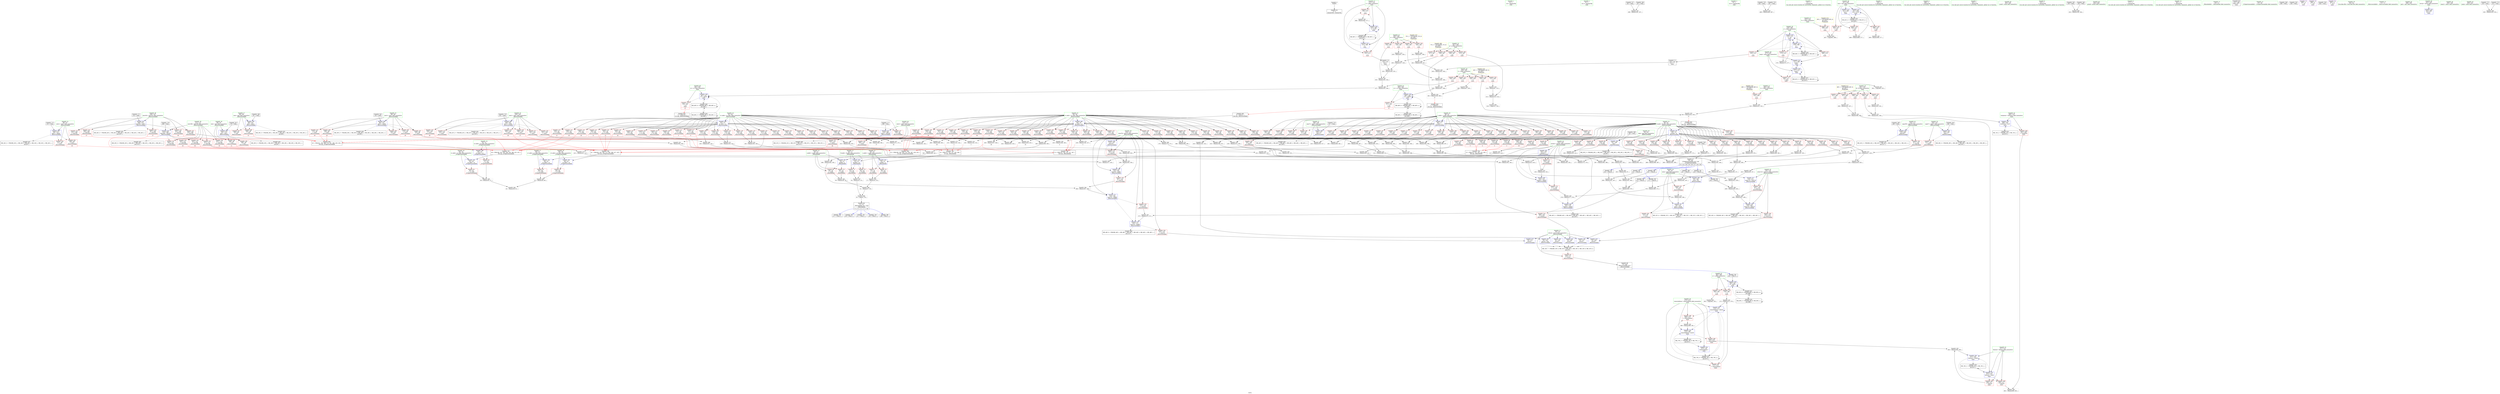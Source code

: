 digraph "SVFG" {
	label="SVFG";

	Node0x55b7d2a1c6c0 [shape=record,color=grey,label="{NodeID: 0\nNullPtr}"];
	Node0x55b7d2a1c6c0 -> Node0x55b7d2a43f70[style=solid];
	Node0x55b7d2a579b0 [shape=record,color=black,label="{NodeID: 775\n222 = PHI()\n}"];
	Node0x55b7d2a579b0 -> Node0x55b7d2a52de0[style=solid];
	Node0x55b7d2a51c00 [shape=record,color=red,label="{NodeID: 277\n557\<--483\n\<--y1\nmain\n|{<s0>37}}"];
	Node0x55b7d2a51c00:s0 -> Node0x55b7d2a5a7d0[style=solid,color=red];
	Node0x55b7d2a42db0 [shape=record,color=red,label="{NodeID: 111\n391\<--80\n\<--R.addr\n_Z8circrectdddd\n}"];
	Node0x55b7d2a42db0 -> Node0x55b7d2a62990[style=solid];
	Node0x55b7d2a4f070 [shape=record,color=grey,label="{NodeID: 554\n342 = Binary(340, 341, )\n}"];
	Node0x55b7d2a4f070 -> Node0x55b7d2a67ca0[style=solid];
	Node0x55b7d2a47100 [shape=record,color=red,label="{NodeID: 222\n343\<--106\n\<--yint165\n_Z8circrectdddd\n}"];
	Node0x55b7d2a47100 -> Node0x55b7d2a4f1f0[style=solid];
	Node0x55b7d2a43820 [shape=record,color=green,label="{NodeID: 56\n473\<--474\nremovedArea\<--removedArea_field_insensitive\nmain\n}"];
	Node0x55b7d2a43820 -> Node0x55b7d2a513e0[style=solid];
	Node0x55b7d2a43820 -> Node0x55b7d2a514b0[style=solid];
	Node0x55b7d2a43820 -> Node0x55b7d2a51580[style=solid];
	Node0x55b7d2a43820 -> Node0x55b7d2a54230[style=solid];
	Node0x55b7d2a43820 -> Node0x55b7d2a548b0[style=solid];
	Node0x55b7d2a43820 -> Node0x55b7d2a54b20[style=solid];
	Node0x55b7d2a60290 [shape=record,color=grey,label="{NodeID: 499\n66 = Binary(63, 67, )\n}"];
	Node0x55b7d2a60290 -> Node0x55b7d2a44110[style=solid];
	Node0x55b7d2a54980 [shape=record,color=blue,label="{NodeID: 333\n479\<--576\nj\<--inc\nmain\n}"];
	Node0x55b7d2a54980 -> Node0x55b7d2a518c0[style=dashed];
	Node0x55b7d2a54980 -> Node0x55b7d2a51990[style=dashed];
	Node0x55b7d2a54980 -> Node0x55b7d2a51a60[style=dashed];
	Node0x55b7d2a54980 -> Node0x55b7d2a544a0[style=dashed];
	Node0x55b7d2a54980 -> Node0x55b7d2a54980[style=dashed];
	Node0x55b7d2a54980 -> Node0x55b7d2a8c0e0[style=dashed];
	Node0x55b7d2a4a270 [shape=record,color=red,label="{NodeID: 167\n428\<--84\n\<--y1.addr\n_Z8circrectdddd\n|{<s0>33}}"];
	Node0x55b7d2a4a270:s0 -> Node0x55b7d2a5a2b0[style=solid,color=red];
	Node0x55b7d2a1c910 [shape=record,color=green,label="{NodeID: 1\n4\<--1\n.str\<--dummyObj\nGlob }"];
	Node0x55b7d2a57ab0 [shape=record,color=black,label="{NodeID: 776\n389 = PHI()\n}"];
	Node0x55b7d2a57ab0 -> Node0x55b7d2a53a10[style=solid];
	Node0x55b7d2a51cd0 [shape=record,color=red,label="{NodeID: 278\n564\<--485\n\<--a\nmain\n}"];
	Node0x55b7d2a51cd0 -> Node0x55b7d2a6c1a0[style=solid];
	Node0x55b7d2a42e80 [shape=record,color=red,label="{NodeID: 112\n392\<--80\n\<--R.addr\n_Z8circrectdddd\n}"];
	Node0x55b7d2a42e80 -> Node0x55b7d2a62990[style=solid];
	Node0x55b7d2a4f1f0 [shape=record,color=grey,label="{NodeID: 555\n345 = Binary(343, 344, )\n}"];
	Node0x55b7d2a4f1f0 -> Node0x55b7d2a67ca0[style=solid];
	Node0x55b7d2a471d0 [shape=record,color=red,label="{NodeID: 223\n361\<--106\n\<--yint165\n_Z8circrectdddd\n|{<s0>26}}"];
	Node0x55b7d2a471d0:s0 -> Node0x55b7d2a5a2b0[style=solid,color=red];
	Node0x55b7d2a438f0 [shape=record,color=green,label="{NodeID: 57\n475\<--476\ni\<--i_field_insensitive\nmain\n}"];
	Node0x55b7d2a438f0 -> Node0x55b7d2a51650[style=solid];
	Node0x55b7d2a438f0 -> Node0x55b7d2a51720[style=solid];
	Node0x55b7d2a438f0 -> Node0x55b7d2a54300[style=solid];
	Node0x55b7d2a438f0 -> Node0x55b7d2a54a50[style=solid];
	Node0x55b7d2a60410 [shape=record,color=grey,label="{NodeID: 500\n549 = Binary(547, 548, )\n}"];
	Node0x55b7d2a60410 -> Node0x55b7d2a54640[style=solid];
	Node0x55b7d2a54a50 [shape=record,color=blue,label="{NodeID: 334\n475\<--586\ni\<--inc33\nmain\n}"];
	Node0x55b7d2a54a50 -> Node0x55b7d2a51650[style=dashed];
	Node0x55b7d2a54a50 -> Node0x55b7d2a51720[style=dashed];
	Node0x55b7d2a54a50 -> Node0x55b7d2a54a50[style=dashed];
	Node0x55b7d2a54a50 -> Node0x55b7d2a8b6e0[style=dashed];
	Node0x55b7d2a4a340 [shape=record,color=red,label="{NodeID: 168\n432\<--84\n\<--y1.addr\n_Z8circrectdddd\n|{<s0>34}}"];
	Node0x55b7d2a4a340:s0 -> Node0x55b7d2a59cb0[style=solid,color=red];
	Node0x55b7d2a2d590 [shape=record,color=green,label="{NodeID: 2\n6\<--1\n.str.1\<--dummyObj\nGlob }"];
	Node0x55b7d2a57bb0 [shape=record,color=black,label="{NodeID: 777\n398 = PHI()\n}"];
	Node0x55b7d2a57bb0 -> Node0x55b7d2a53ae0[style=solid];
	Node0x55b7d2a51da0 [shape=record,color=red,label="{NodeID: 279\n570\<--485\n\<--a\nmain\n}"];
	Node0x55b7d2a51da0 -> Node0x55b7d2a4dcf0[style=solid];
	Node0x55b7d2a42f50 [shape=record,color=red,label="{NodeID: 113\n418\<--80\n\<--R.addr\n_Z8circrectdddd\n}"];
	Node0x55b7d2a42f50 -> Node0x55b7d2a4f4f0[style=solid];
	Node0x55b7d2a4f370 [shape=record,color=grey,label="{NodeID: 556\n150 = Binary(148, 149, )\n|{<s0>4}}"];
	Node0x55b7d2a4f370:s0 -> Node0x55b7d2a595c0[style=solid,color=red];
	Node0x55b7d2a472a0 [shape=record,color=red,label="{NodeID: 224\n367\<--106\n\<--yint165\n_Z8circrectdddd\n|{<s0>27}}"];
	Node0x55b7d2a472a0:s0 -> Node0x55b7d2a59cb0[style=solid,color=red];
	Node0x55b7d2a439c0 [shape=record,color=green,label="{NodeID: 58\n477\<--478\nmaxj\<--maxj_field_insensitive\nmain\n}"];
	Node0x55b7d2a439c0 -> Node0x55b7d2a517f0[style=solid];
	Node0x55b7d2a439c0 -> Node0x55b7d2a543d0[style=solid];
	Node0x55b7d2a439c0 -> Node0x55b7d2a547e0[style=solid];
	Node0x55b7d2a60590 [shape=record,color=grey,label="{NodeID: 501\n188 = Binary(182, 187, )\n}"];
	Node0x55b7d2a54b20 [shape=record,color=blue,label="{NodeID: 335\n473\<--590\nremovedArea\<--mul35\nmain\n}"];
	Node0x55b7d2a54b20 -> Node0x55b7d2a51580[style=dashed];
	Node0x55b7d2a54b20 -> Node0x55b7d2a8b1e0[style=dashed];
	Node0x55b7d2a4a410 [shape=record,color=red,label="{NodeID: 169\n434\<--84\n\<--y1.addr\n_Z8circrectdddd\n|{<s0>34}}"];
	Node0x55b7d2a4a410:s0 -> Node0x55b7d2a5a2b0[style=solid,color=red];
	Node0x55b7d2a1b840 [shape=record,color=green,label="{NodeID: 3\n8\<--1\n.str.2\<--dummyObj\nGlob }"];
	Node0x55b7d2a57cb0 [shape=record,color=black,label="{NodeID: 778\n404 = PHI()\n}"];
	Node0x55b7d2a57cb0 -> Node0x55b7d2a63710[style=solid];
	Node0x55b7d2a51e70 [shape=record,color=blue,label="{NodeID: 280\n16\<--13\nR.addr\<--R\n_Z6insideddd\n}"];
	Node0x55b7d2a51e70 -> Node0x55b7d2a44790[style=dashed];
	Node0x55b7d2a51e70 -> Node0x55b7d2a44860[style=dashed];
	Node0x55b7d2a43020 [shape=record,color=red,label="{NodeID: 114\n420\<--80\n\<--R.addr\n_Z8circrectdddd\n}"];
	Node0x55b7d2a43020 -> Node0x55b7d2a67b60[style=solid];
	Node0x55b7d2a4f4f0 [shape=record,color=grey,label="{NodeID: 557\n419 = Binary(417, 418, )\n}"];
	Node0x55b7d2a4f4f0 -> Node0x55b7d2a67b60[style=solid];
	Node0x55b7d2a47370 [shape=record,color=red,label="{NodeID: 225\n369\<--106\n\<--yint165\n_Z8circrectdddd\n|{<s0>27}}"];
	Node0x55b7d2a47370:s0 -> Node0x55b7d2a5a2b0[style=solid,color=red];
	Node0x55b7d2a43a90 [shape=record,color=green,label="{NodeID: 59\n479\<--480\nj\<--j_field_insensitive\nmain\n}"];
	Node0x55b7d2a43a90 -> Node0x55b7d2a518c0[style=solid];
	Node0x55b7d2a43a90 -> Node0x55b7d2a51990[style=solid];
	Node0x55b7d2a43a90 -> Node0x55b7d2a51a60[style=solid];
	Node0x55b7d2a43a90 -> Node0x55b7d2a544a0[style=solid];
	Node0x55b7d2a43a90 -> Node0x55b7d2a54980[style=solid];
	Node0x55b7d2a60710 [shape=record,color=grey,label="{NodeID: 502\n555 = Binary(553, 554, )\n|{<s0>37}}"];
	Node0x55b7d2a60710:s0 -> Node0x55b7d2a5a5b0[style=solid,color=red];
	Node0x55b7d2a54bf0 [shape=record,color=blue,label="{NodeID: 336\n471\<--595\nhitarea\<--sub36\nmain\n}"];
	Node0x55b7d2a54bf0 -> Node0x55b7d2a51310[style=dashed];
	Node0x55b7d2a54bf0 -> Node0x55b7d2a8ace0[style=dashed];
	Node0x55b7d2a4a4e0 [shape=record,color=red,label="{NodeID: 170\n134\<--86\n\<--s.addr\n_Z8circrectdddd\n}"];
	Node0x55b7d2a4a4e0 -> Node0x55b7d2a691a0[style=solid];
	Node0x55b7d2a1ba20 [shape=record,color=green,label="{NodeID: 4\n67\<--1\n\<--dummyObj\nCan only get source location for instruction, argument, global var or function.}"];
	Node0x55b7d2a57db0 [shape=record,color=black,label="{NodeID: 779\n407 = PHI()\n}"];
	Node0x55b7d2a57db0 -> Node0x55b7d2a63710[style=solid];
	Node0x55b7d2a51f40 [shape=record,color=blue,label="{NodeID: 281\n18\<--14\nx.addr\<--x\n_Z6insideddd\n}"];
	Node0x55b7d2a51f40 -> Node0x55b7d2a44930[style=dashed];
	Node0x55b7d2a51f40 -> Node0x55b7d2a44a00[style=dashed];
	Node0x55b7d2a430f0 [shape=record,color=red,label="{NodeID: 115\n125\<--82\n\<--x1.addr\n_Z8circrectdddd\n|{<s0>2}}"];
	Node0x55b7d2a430f0:s0 -> Node0x55b7d2a59380[style=solid,color=red];
	Node0x55b7d2a67b60 [shape=record,color=grey,label="{NodeID: 558\n421 = Binary(419, 420, )\n}"];
	Node0x55b7d2a67b60 -> Node0x55b7d2a4e770[style=solid];
	Node0x55b7d2a47440 [shape=record,color=red,label="{NodeID: 226\n350\<--108\n\<--ang72\n_Z8circrectdddd\n}"];
	Node0x55b7d2a47440 -> Node0x55b7d2a6b720[style=solid];
	Node0x55b7d2a43b60 [shape=record,color=green,label="{NodeID: 60\n481\<--482\nx1\<--x1_field_insensitive\nmain\n}"];
	Node0x55b7d2a43b60 -> Node0x55b7d2a51b30[style=solid];
	Node0x55b7d2a43b60 -> Node0x55b7d2a54570[style=solid];
	Node0x55b7d2a60890 [shape=record,color=grey,label="{NodeID: 503\n278 = Binary(277, 276, )\n}"];
	Node0x55b7d2a60890 -> Node0x55b7d2a531f0[style=solid];
	Node0x55b7d2a54cc0 [shape=record,color=blue,label="{NodeID: 337\n457\<--609\ntest\<--inc41\nmain\n}"];
	Node0x55b7d2a54cc0 -> Node0x55b7d2a8a2e0[style=dashed];
	Node0x55b7d2a4a5b0 [shape=record,color=red,label="{NodeID: 171\n137\<--86\n\<--s.addr\n_Z8circrectdddd\n}"];
	Node0x55b7d2a4a5b0 -> Node0x55b7d2a69620[style=solid];
	Node0x55b7d2a1b460 [shape=record,color=green,label="{NodeID: 5\n130\<--1\n\<--dummyObj\nCan only get source location for instruction, argument, global var or function.}"];
	Node0x55b7d2a57eb0 [shape=record,color=black,label="{NodeID: 780\n409 = PHI()\n}"];
	Node0x55b7d2a57eb0 -> Node0x55b7d2a53bb0[style=solid];
	Node0x55b7d2a52010 [shape=record,color=blue,label="{NodeID: 282\n20\<--15\ny.addr\<--y\n_Z6insideddd\n}"];
	Node0x55b7d2a52010 -> Node0x55b7d2a44ad0[style=dashed];
	Node0x55b7d2a52010 -> Node0x55b7d2a44ba0[style=dashed];
	Node0x55b7d2a47900 [shape=record,color=red,label="{NodeID: 116\n133\<--82\n\<--x1.addr\n_Z8circrectdddd\n}"];
	Node0x55b7d2a47900 -> Node0x55b7d2a691a0[style=solid];
	Node0x55b7d2a67ca0 [shape=record,color=grey,label="{NodeID: 559\n346 = Binary(342, 345, )\n}"];
	Node0x55b7d2a67ca0 -> Node0x55b7d2a6b120[style=solid];
	Node0x55b7d2a47510 [shape=record,color=red,label="{NodeID: 227\n335\<--110\n\<--area78\n_Z8circrectdddd\n}"];
	Node0x55b7d2a47510 -> Node0x55b7d2a63410[style=solid];
	Node0x55b7d2a43c30 [shape=record,color=green,label="{NodeID: 61\n483\<--484\ny1\<--y1_field_insensitive\nmain\n}"];
	Node0x55b7d2a43c30 -> Node0x55b7d2a51c00[style=solid];
	Node0x55b7d2a43c30 -> Node0x55b7d2a54640[style=solid];
	Node0x55b7d2a60a10 [shape=record,color=grey,label="{NodeID: 504\n305 = Binary(303, 304, )\n}"];
	Node0x55b7d2a60a10 -> Node0x55b7d2a61d90[style=solid];
	Node0x55b7d2a4a680 [shape=record,color=red,label="{NodeID: 172\n141\<--86\n\<--s.addr\n_Z8circrectdddd\n}"];
	Node0x55b7d2a4a680 -> Node0x55b7d2a4e8f0[style=solid];
	Node0x55b7d2a40070 [shape=record,color=green,label="{NodeID: 6\n488\<--1\n\<--dummyObj\nCan only get source location for instruction, argument, global var or function.}"];
	Node0x55b7d2a57fb0 [shape=record,color=black,label="{NodeID: 781\n429 = PHI(39, )\n}"];
	Node0x55b7d2a57fb0 -> Node0x55b7d2a68a20[style=solid];
	Node0x55b7d2a87fe0 [shape=record,color=black,label="{NodeID: 615\nMR_78V_4 = PHI(MR_78V_5, MR_78V_3, )\npts\{474 \}\n}"];
	Node0x55b7d2a87fe0 -> Node0x55b7d2a513e0[style=dashed];
	Node0x55b7d2a87fe0 -> Node0x55b7d2a514b0[style=dashed];
	Node0x55b7d2a87fe0 -> Node0x55b7d2a548b0[style=dashed];
	Node0x55b7d2a87fe0 -> Node0x55b7d2a54b20[style=dashed];
	Node0x55b7d2a87fe0 -> Node0x55b7d2a87fe0[style=dashed];
	Node0x55b7d2a520e0 [shape=record,color=blue,label="{NodeID: 283\n44\<--40\nx1.addr\<--x1\n_Z10gettriareadddd\n}"];
	Node0x55b7d2a520e0 -> Node0x55b7d2a44c70[style=dashed];
	Node0x55b7d2a479d0 [shape=record,color=red,label="{NodeID: 117\n147\<--82\n\<--x1.addr\n_Z8circrectdddd\n|{<s0>4}}"];
	Node0x55b7d2a479d0:s0 -> Node0x55b7d2a59380[style=solid,color=red];
	Node0x55b7d2a67e20 [shape=record,color=grey,label="{NodeID: 560\n58 = Binary(56, 57, )\n}"];
	Node0x55b7d2a67e20 -> Node0x55b7d2a6a220[style=solid];
	Node0x55b7d2a475e0 [shape=record,color=red,label="{NodeID: 228\n347\<--110\n\<--area78\n_Z8circrectdddd\n}"];
	Node0x55b7d2a475e0 -> Node0x55b7d2a6b120[style=solid];
	Node0x55b7d2a43d00 [shape=record,color=green,label="{NodeID: 62\n485\<--486\na\<--a_field_insensitive\nmain\n}"];
	Node0x55b7d2a43d00 -> Node0x55b7d2a51cd0[style=solid];
	Node0x55b7d2a43d00 -> Node0x55b7d2a51da0[style=solid];
	Node0x55b7d2a43d00 -> Node0x55b7d2a54710[style=solid];
	Node0x55b7d2a60b90 [shape=record,color=grey,label="{NodeID: 505\n561 = Binary(558, 560, )\n|{<s0>37}}"];
	Node0x55b7d2a60b90:s0 -> Node0x55b7d2a5a8e0[style=solid,color=red];
	Node0x55b7d2a4a750 [shape=record,color=red,label="{NodeID: 173\n142\<--86\n\<--s.addr\n_Z8circrectdddd\n}"];
	Node0x55b7d2a4a750 -> Node0x55b7d2a4e8f0[style=solid];
	Node0x55b7d2a1c9d0 [shape=record,color=green,label="{NodeID: 7\n503\<--1\n\<--dummyObj\nCan only get source location for instruction, argument, global var or function.}"];
	Node0x55b7d2a58180 [shape=record,color=black,label="{NodeID: 782\n435 = PHI(39, )\n}"];
	Node0x55b7d2a58180 -> Node0x55b7d2a6a9a0[style=solid];
	Node0x55b7d2a521b0 [shape=record,color=blue,label="{NodeID: 284\n46\<--41\ny1.addr\<--y1\n_Z10gettriareadddd\n}"];
	Node0x55b7d2a521b0 -> Node0x55b7d2a44d40[style=dashed];
	Node0x55b7d2a47aa0 [shape=record,color=red,label="{NodeID: 118\n154\<--82\n\<--x1.addr\n_Z8circrectdddd\n}"];
	Node0x55b7d2a47aa0 -> Node0x55b7d2a4eef0[style=solid];
	Node0x55b7d2a67fa0 [shape=record,color=grey,label="{NodeID: 561\n61 = Binary(59, 60, )\n}"];
	Node0x55b7d2a67fa0 -> Node0x55b7d2a6a220[style=solid];
	Node0x55b7d2a476b0 [shape=record,color=red,label="{NodeID: 229\n372\<--110\n\<--area78\n_Z8circrectdddd\n}"];
	Node0x55b7d2a476b0 -> Node0x55b7d2a6aca0[style=solid];
	Node0x55b7d2a43dd0 [shape=record,color=green,label="{NodeID: 63\n491\<--492\nscanf\<--scanf_field_insensitive\n}"];
	Node0x55b7d2a60d10 [shape=record,color=grey,label="{NodeID: 506\n276 = Binary(268, 275, )\n}"];
	Node0x55b7d2a60d10 -> Node0x55b7d2a60890[style=solid];
	Node0x55b7d2a4a820 [shape=record,color=red,label="{NodeID: 174\n149\<--86\n\<--s.addr\n_Z8circrectdddd\n}"];
	Node0x55b7d2a4a820 -> Node0x55b7d2a4f370[style=solid];
	Node0x55b7d2a1ca60 [shape=record,color=green,label="{NodeID: 8\n523\<--1\n\<--dummyObj\nCan only get source location for instruction, argument, global var or function.}"];
	Node0x55b7d2a582c0 [shape=record,color=black,label="{NodeID: 783\n239 = PHI()\n}"];
	Node0x55b7d2a582c0 -> Node0x55b7d2a6ba20[style=solid];
	Node0x55b7d2a52280 [shape=record,color=blue,label="{NodeID: 285\n48\<--42\nx2.addr\<--x2\n_Z10gettriareadddd\n}"];
	Node0x55b7d2a52280 -> Node0x55b7d2a44e10[style=dashed];
	Node0x55b7d2a47b70 [shape=record,color=red,label="{NodeID: 119\n163\<--82\n\<--x1.addr\n_Z8circrectdddd\n}"];
	Node0x55b7d2a47b70 -> Node0x55b7d2a63890[style=solid];
	Node0x55b7d2a68120 [shape=record,color=grey,label="{NodeID: 562\n232 = Binary(230, 231, )\n}"];
	Node0x55b7d2a68120 -> Node0x55b7d2a682a0[style=solid];
	Node0x55b7d2a47780 [shape=record,color=red,label="{NodeID: 230\n375\<--110\n\<--area78\n_Z8circrectdddd\n}"];
	Node0x55b7d2a47780 -> Node0x55b7d2a53940[style=solid];
	Node0x55b7d2a43ea0 [shape=record,color=green,label="{NodeID: 64\n605\<--606\nprintf\<--printf_field_insensitive\n}"];
	Node0x55b7d2a60e90 [shape=record,color=grey,label="{NodeID: 507\n273 = Binary(271, 272, )\n|{<s0>19}}"];
	Node0x55b7d2a60e90:s0 -> Node0x55b7d2a59fb0[style=solid,color=red];
	Node0x55b7d2a4a8f0 [shape=record,color=red,label="{NodeID: 175\n155\<--86\n\<--s.addr\n_Z8circrectdddd\n}"];
	Node0x55b7d2a4a8f0 -> Node0x55b7d2a4eef0[style=solid];
	Node0x55b7d2a1b6c0 [shape=record,color=green,label="{NodeID: 9\n577\<--1\n\<--dummyObj\nCan only get source location for instruction, argument, global var or function.}"];
	Node0x55b7d2a58390 [shape=record,color=black,label="{NodeID: 784\n244 = PHI()\n}"];
	Node0x55b7d2a58390 -> Node0x55b7d2a6ba20[style=solid];
	Node0x55b7d2a52350 [shape=record,color=blue,label="{NodeID: 286\n50\<--43\ny2.addr\<--y2\n_Z10gettriareadddd\n}"];
	Node0x55b7d2a52350 -> Node0x55b7d2a44ee0[style=dashed];
	Node0x55b7d2a47c40 [shape=record,color=red,label="{NodeID: 120\n164\<--82\n\<--x1.addr\n_Z8circrectdddd\n}"];
	Node0x55b7d2a47c40 -> Node0x55b7d2a63890[style=solid];
	Node0x55b7d2a682a0 [shape=record,color=grey,label="{NodeID: 563\n233 = Binary(229, 232, )\n}"];
	Node0x55b7d2a682a0 -> Node0x55b7d2a6b8a0[style=solid];
	Node0x55b7d2a4f6e0 [shape=record,color=red,label="{NodeID: 231\n403\<--112\n\<--xint198\n_Z8circrectdddd\n}"];
	Node0x55b7d2a43f70 [shape=record,color=black,label="{NodeID: 65\n2\<--3\ndummyVal\<--dummyVal\n}"];
	Node0x55b7d2a99890 [shape=record,color=yellow,style=double,label="{NodeID: 674\n60V_1 = ENCHI(MR_60V_0)\npts\{456 \}\nFun[main]}"];
	Node0x55b7d2a99890 -> Node0x55b7d2a4fec0[style=dashed];
	Node0x55b7d2a61010 [shape=record,color=grey,label="{NodeID: 508\n560 = Binary(67, 559, )\n}"];
	Node0x55b7d2a61010 -> Node0x55b7d2a60b90[style=solid];
	Node0x55b7d2a4a9c0 [shape=record,color=red,label="{NodeID: 176\n228\<--86\n\<--s.addr\n_Z8circrectdddd\n}"];
	Node0x55b7d2a4a9c0 -> Node0x55b7d2a61f10[style=solid];
	Node0x55b7d2a1b750 [shape=record,color=green,label="{NodeID: 10\n591\<--1\n\<--dummyObj\nCan only get source location for instruction, argument, global var or function.}"];
	Node0x55b7d2a58460 [shape=record,color=black,label="{NodeID: 785\n246 = PHI()\n}"];
	Node0x55b7d2a58460 -> Node0x55b7d2a52f80[style=solid];
	Node0x55b7d2a52420 [shape=record,color=blue,label="{NodeID: 287\n80\<--74\nR.addr\<--R\n_Z8circrectdddd\n}"];
	Node0x55b7d2a52420 -> Node0x55b7d2a45080[style=dashed];
	Node0x55b7d2a52420 -> Node0x55b7d2a45150[style=dashed];
	Node0x55b7d2a52420 -> Node0x55b7d2a45220[style=dashed];
	Node0x55b7d2a52420 -> Node0x55b7d2a452f0[style=dashed];
	Node0x55b7d2a52420 -> Node0x55b7d2a453c0[style=dashed];
	Node0x55b7d2a52420 -> Node0x55b7d2a45490[style=dashed];
	Node0x55b7d2a52420 -> Node0x55b7d2a45560[style=dashed];
	Node0x55b7d2a52420 -> Node0x55b7d2a45630[style=dashed];
	Node0x55b7d2a52420 -> Node0x55b7d2a45700[style=dashed];
	Node0x55b7d2a52420 -> Node0x55b7d2a457d0[style=dashed];
	Node0x55b7d2a52420 -> Node0x55b7d2a42180[style=dashed];
	Node0x55b7d2a52420 -> Node0x55b7d2a42250[style=dashed];
	Node0x55b7d2a52420 -> Node0x55b7d2a42320[style=dashed];
	Node0x55b7d2a52420 -> Node0x55b7d2a423f0[style=dashed];
	Node0x55b7d2a52420 -> Node0x55b7d2a424c0[style=dashed];
	Node0x55b7d2a52420 -> Node0x55b7d2a42590[style=dashed];
	Node0x55b7d2a52420 -> Node0x55b7d2a42660[style=dashed];
	Node0x55b7d2a52420 -> Node0x55b7d2a42730[style=dashed];
	Node0x55b7d2a52420 -> Node0x55b7d2a42800[style=dashed];
	Node0x55b7d2a52420 -> Node0x55b7d2a428d0[style=dashed];
	Node0x55b7d2a52420 -> Node0x55b7d2a429a0[style=dashed];
	Node0x55b7d2a52420 -> Node0x55b7d2a42a70[style=dashed];
	Node0x55b7d2a52420 -> Node0x55b7d2a42b40[style=dashed];
	Node0x55b7d2a52420 -> Node0x55b7d2a42c10[style=dashed];
	Node0x55b7d2a52420 -> Node0x55b7d2a42ce0[style=dashed];
	Node0x55b7d2a52420 -> Node0x55b7d2a42db0[style=dashed];
	Node0x55b7d2a52420 -> Node0x55b7d2a42e80[style=dashed];
	Node0x55b7d2a52420 -> Node0x55b7d2a42f50[style=dashed];
	Node0x55b7d2a52420 -> Node0x55b7d2a43020[style=dashed];
	Node0x55b7d2a47d10 [shape=record,color=red,label="{NodeID: 121\n181\<--82\n\<--x1.addr\n_Z8circrectdddd\n}"];
	Node0x55b7d2a68420 [shape=record,color=grey,label="{NodeID: 564\n30 = Binary(28, 29, )\n}"];
	Node0x55b7d2a68420 -> Node0x55b7d2a68720[style=solid];
	Node0x55b7d2a4f770 [shape=record,color=red,label="{NodeID: 232\n411\<--112\n\<--xint198\n_Z8circrectdddd\n}"];
	Node0x55b7d2a4f770 -> Node0x55b7d2a69020[style=solid];
	Node0x55b7d2a44040 [shape=record,color=black,label="{NodeID: 66\n12\<--35\n_Z6insideddd_ret\<--cmp\n_Z6insideddd\n|{<s0>2|<s1>3|<s2>4|<s3>5|<s4>20}}"];
	Node0x55b7d2a44040:s0 -> Node0x55b7d2abf640[style=solid,color=blue];
	Node0x55b7d2a44040:s1 -> Node0x55b7d2abf950[style=solid,color=blue];
	Node0x55b7d2a44040:s2 -> Node0x55b7d2abfa60[style=solid,color=blue];
	Node0x55b7d2a44040:s3 -> Node0x55b7d2abf4a0[style=solid,color=blue];
	Node0x55b7d2a44040:s4 -> Node0x55b7d2a58840[style=solid,color=blue];
	Node0x55b7d2a61190 [shape=record,color=grey,label="{NodeID: 509\n221 = Binary(217, 220, )\n}"];
	Node0x55b7d2a4aa90 [shape=record,color=red,label="{NodeID: 177\n231\<--86\n\<--s.addr\n_Z8circrectdddd\n}"];
	Node0x55b7d2a4aa90 -> Node0x55b7d2a68120[style=solid];
	Node0x55b7d2a1c750 [shape=record,color=green,label="{NodeID: 11\n10\<--11\n_Z6insideddd\<--_Z6insideddd_field_insensitive\n}"];
	Node0x55b7d2a58530 [shape=record,color=black,label="{NodeID: 786\n267 = PHI(39, )\n}"];
	Node0x55b7d2a58530 -> Node0x55b7d2a69aa0[style=solid];
	Node0x55b7d2a524f0 [shape=record,color=blue,label="{NodeID: 288\n82\<--75\nx1.addr\<--x1\n_Z8circrectdddd\n}"];
	Node0x55b7d2a524f0 -> Node0x55b7d2a430f0[style=dashed];
	Node0x55b7d2a524f0 -> Node0x55b7d2a47900[style=dashed];
	Node0x55b7d2a524f0 -> Node0x55b7d2a479d0[style=dashed];
	Node0x55b7d2a524f0 -> Node0x55b7d2a47aa0[style=dashed];
	Node0x55b7d2a524f0 -> Node0x55b7d2a47b70[style=dashed];
	Node0x55b7d2a524f0 -> Node0x55b7d2a47c40[style=dashed];
	Node0x55b7d2a524f0 -> Node0x55b7d2a47d10[style=dashed];
	Node0x55b7d2a524f0 -> Node0x55b7d2a47de0[style=dashed];
	Node0x55b7d2a524f0 -> Node0x55b7d2a47eb0[style=dashed];
	Node0x55b7d2a524f0 -> Node0x55b7d2a47f80[style=dashed];
	Node0x55b7d2a524f0 -> Node0x55b7d2a48050[style=dashed];
	Node0x55b7d2a524f0 -> Node0x55b7d2a48120[style=dashed];
	Node0x55b7d2a524f0 -> Node0x55b7d2a481f0[style=dashed];
	Node0x55b7d2a524f0 -> Node0x55b7d2a482c0[style=dashed];
	Node0x55b7d2a524f0 -> Node0x55b7d2a48390[style=dashed];
	Node0x55b7d2a524f0 -> Node0x55b7d2a48460[style=dashed];
	Node0x55b7d2a524f0 -> Node0x55b7d2a48530[style=dashed];
	Node0x55b7d2a524f0 -> Node0x55b7d2a48600[style=dashed];
	Node0x55b7d2a524f0 -> Node0x55b7d2a486d0[style=dashed];
	Node0x55b7d2a524f0 -> Node0x55b7d2a487a0[style=dashed];
	Node0x55b7d2a524f0 -> Node0x55b7d2a48870[style=dashed];
	Node0x55b7d2a524f0 -> Node0x55b7d2a48940[style=dashed];
	Node0x55b7d2a524f0 -> Node0x55b7d2a48a10[style=dashed];
	Node0x55b7d2a524f0 -> Node0x55b7d2a48ae0[style=dashed];
	Node0x55b7d2a524f0 -> Node0x55b7d2a48bb0[style=dashed];
	Node0x55b7d2a524f0 -> Node0x55b7d2a48c80[style=dashed];
	Node0x55b7d2a524f0 -> Node0x55b7d2a48d50[style=dashed];
	Node0x55b7d2a524f0 -> Node0x55b7d2a48e20[style=dashed];
	Node0x55b7d2a47de0 [shape=record,color=red,label="{NodeID: 122\n200\<--82\n\<--x1.addr\n_Z8circrectdddd\n|{<s0>11}}"];
	Node0x55b7d2a47de0:s0 -> Node0x55b7d2a59fb0[style=solid,color=red];
	Node0x55b7d2a685a0 [shape=record,color=grey,label="{NodeID: 565\n366 = Binary(364, 365, )\n|{<s0>27}}"];
	Node0x55b7d2a685a0:s0 -> Node0x55b7d2a59800[style=solid,color=red];
	Node0x55b7d2a4f840 [shape=record,color=red,label="{NodeID: 233\n423\<--112\n\<--xint198\n_Z8circrectdddd\n|{<s0>33}}"];
	Node0x55b7d2a4f840:s0 -> Node0x55b7d2a59800[style=solid,color=red];
	Node0x55b7d2a44110 [shape=record,color=black,label="{NodeID: 67\n39\<--66\n_Z10gettriareadddd_ret\<--div\n_Z10gettriareadddd\n|{<s0>11|<s1>12|<s2>18|<s3>19|<s4>26|<s5>27|<s6>33|<s7>34}}"];
	Node0x55b7d2a44110:s0 -> Node0x55b7d2abc2d0[style=solid,color=blue];
	Node0x55b7d2a44110:s1 -> Node0x55b7d2abf780[style=solid,color=blue];
	Node0x55b7d2a44110:s2 -> Node0x55b7d2a58530[style=solid,color=blue];
	Node0x55b7d2a44110:s3 -> Node0x55b7d2a58700[style=solid,color=blue];
	Node0x55b7d2a44110:s4 -> Node0x55b7d2a58950[style=solid,color=blue];
	Node0x55b7d2a44110:s5 -> Node0x55b7d2abfb70[style=solid,color=blue];
	Node0x55b7d2a44110:s6 -> Node0x55b7d2a57fb0[style=solid,color=blue];
	Node0x55b7d2a44110:s7 -> Node0x55b7d2a58180[style=solid,color=blue];
	Node0x55b7d2a99a50 [shape=record,color=yellow,style=double,label="{NodeID: 676\n64V_1 = ENCHI(MR_64V_0)\npts\{460 \}\nFun[main]}"];
	Node0x55b7d2a99a50 -> Node0x55b7d2a50200[style=dashed];
	Node0x55b7d2a99a50 -> Node0x55b7d2a502d0[style=dashed];
	Node0x55b7d2a99a50 -> Node0x55b7d2a503a0[style=dashed];
	Node0x55b7d2a99a50 -> Node0x55b7d2a50470[style=dashed];
	Node0x55b7d2a99a50 -> Node0x55b7d2a50540[style=dashed];
	Node0x55b7d2a61310 [shape=record,color=grey,label="{NodeID: 510\n196 = Binary(195, 67, )\n}"];
	Node0x55b7d2a61310 -> Node0x55b7d2a52b70[style=solid];
	Node0x55b7d2a4ab60 [shape=record,color=red,label="{NodeID: 178\n242\<--86\n\<--s.addr\n_Z8circrectdddd\n}"];
	Node0x55b7d2a4ab60 -> Node0x55b7d2a6a6a0[style=solid];
	Node0x55b7d2a1c7e0 [shape=record,color=green,label="{NodeID: 12\n16\<--17\nR.addr\<--R.addr_field_insensitive\n_Z6insideddd\n}"];
	Node0x55b7d2a1c7e0 -> Node0x55b7d2a44790[style=solid];
	Node0x55b7d2a1c7e0 -> Node0x55b7d2a44860[style=solid];
	Node0x55b7d2a1c7e0 -> Node0x55b7d2a51e70[style=solid];
	Node0x55b7d2a58700 [shape=record,color=black,label="{NodeID: 787\n275 = PHI(39, )\n}"];
	Node0x55b7d2a58700 -> Node0x55b7d2a60d10[style=solid];
	Node0x55b7d2a525c0 [shape=record,color=blue,label="{NodeID: 289\n84\<--76\ny1.addr\<--y1\n_Z8circrectdddd\n}"];
	Node0x55b7d2a525c0 -> Node0x55b7d2a48ef0[style=dashed];
	Node0x55b7d2a525c0 -> Node0x55b7d2a48fc0[style=dashed];
	Node0x55b7d2a525c0 -> Node0x55b7d2a49090[style=dashed];
	Node0x55b7d2a525c0 -> Node0x55b7d2a49160[style=dashed];
	Node0x55b7d2a525c0 -> Node0x55b7d2a49230[style=dashed];
	Node0x55b7d2a525c0 -> Node0x55b7d2a49300[style=dashed];
	Node0x55b7d2a525c0 -> Node0x55b7d2a493d0[style=dashed];
	Node0x55b7d2a525c0 -> Node0x55b7d2a494a0[style=dashed];
	Node0x55b7d2a525c0 -> Node0x55b7d2a49570[style=dashed];
	Node0x55b7d2a525c0 -> Node0x55b7d2a49640[style=dashed];
	Node0x55b7d2a525c0 -> Node0x55b7d2a49710[style=dashed];
	Node0x55b7d2a525c0 -> Node0x55b7d2a497e0[style=dashed];
	Node0x55b7d2a525c0 -> Node0x55b7d2a498b0[style=dashed];
	Node0x55b7d2a525c0 -> Node0x55b7d2a49980[style=dashed];
	Node0x55b7d2a525c0 -> Node0x55b7d2a49a50[style=dashed];
	Node0x55b7d2a525c0 -> Node0x55b7d2a49b20[style=dashed];
	Node0x55b7d2a525c0 -> Node0x55b7d2a49bf0[style=dashed];
	Node0x55b7d2a525c0 -> Node0x55b7d2a49cc0[style=dashed];
	Node0x55b7d2a525c0 -> Node0x55b7d2a49d90[style=dashed];
	Node0x55b7d2a525c0 -> Node0x55b7d2a49e60[style=dashed];
	Node0x55b7d2a525c0 -> Node0x55b7d2a49f30[style=dashed];
	Node0x55b7d2a525c0 -> Node0x55b7d2a4a000[style=dashed];
	Node0x55b7d2a525c0 -> Node0x55b7d2a4a0d0[style=dashed];
	Node0x55b7d2a525c0 -> Node0x55b7d2a4a1a0[style=dashed];
	Node0x55b7d2a525c0 -> Node0x55b7d2a4a270[style=dashed];
	Node0x55b7d2a525c0 -> Node0x55b7d2a4a340[style=dashed];
	Node0x55b7d2a525c0 -> Node0x55b7d2a4a410[style=dashed];
	Node0x55b7d2a47eb0 [shape=record,color=red,label="{NodeID: 123\n203\<--82\n\<--x1.addr\n_Z8circrectdddd\n|{<s0>12}}"];
	Node0x55b7d2a47eb0:s0 -> Node0x55b7d2a59800[style=solid,color=red];
	Node0x55b7d2a68720 [shape=record,color=grey,label="{NodeID: 566\n31 = Binary(27, 30, )\n}"];
	Node0x55b7d2a68720 -> Node0x55b7d2a6c620[style=solid];
	Node0x55b7d2a4f910 [shape=record,color=red,label="{NodeID: 234\n427\<--112\n\<--xint198\n_Z8circrectdddd\n|{<s0>33}}"];
	Node0x55b7d2a4f910:s0 -> Node0x55b7d2a59fb0[style=solid,color=red];
	Node0x55b7d2a441e0 [shape=record,color=black,label="{NodeID: 68\n73\<--443\n_Z8circrectdddd_ret\<--\n_Z8circrectdddd\n|{<s0>37}}"];
	Node0x55b7d2a441e0:s0 -> Node0x55b7d2a58c60[style=solid,color=blue];
	Node0x55b7d2a99b30 [shape=record,color=yellow,style=double,label="{NodeID: 677\n66V_1 = ENCHI(MR_66V_0)\npts\{462 \}\nFun[main]}"];
	Node0x55b7d2a99b30 -> Node0x55b7d2a50610[style=dashed];
	Node0x55b7d2a99b30 -> Node0x55b7d2a506e0[style=dashed];
	Node0x55b7d2a99b30 -> Node0x55b7d2a507b0[style=dashed];
	Node0x55b7d2a99b30 -> Node0x55b7d2a50880[style=dashed];
	Node0x55b7d2a99b30 -> Node0x55b7d2a50950[style=dashed];
	Node0x55b7d2a61490 [shape=record,color=grey,label="{NodeID: 511\n195 = Binary(193, 194, )\n}"];
	Node0x55b7d2a61490 -> Node0x55b7d2a61310[style=solid];
	Node0x55b7d2a4ac30 [shape=record,color=red,label="{NodeID: 179\n252\<--86\n\<--s.addr\n_Z8circrectdddd\n}"];
	Node0x55b7d2a4ac30 -> Node0x55b7d2a6b2a0[style=solid];
	Node0x55b7d2a2d410 [shape=record,color=green,label="{NodeID: 13\n18\<--19\nx.addr\<--x.addr_field_insensitive\n_Z6insideddd\n}"];
	Node0x55b7d2a2d410 -> Node0x55b7d2a44930[style=solid];
	Node0x55b7d2a2d410 -> Node0x55b7d2a44a00[style=solid];
	Node0x55b7d2a2d410 -> Node0x55b7d2a51f40[style=solid];
	Node0x55b7d2a58840 [shape=record,color=black,label="{NodeID: 788\n288 = PHI(12, )\n}"];
	Node0x55b7d2a8a2e0 [shape=record,color=black,label="{NodeID: 622\nMR_62V_3 = PHI(MR_62V_4, MR_62V_2, )\npts\{458 \}\n}"];
	Node0x55b7d2a8a2e0 -> Node0x55b7d2a4ff90[style=dashed];
	Node0x55b7d2a8a2e0 -> Node0x55b7d2a50060[style=dashed];
	Node0x55b7d2a8a2e0 -> Node0x55b7d2a50130[style=dashed];
	Node0x55b7d2a8a2e0 -> Node0x55b7d2a54cc0[style=dashed];
	Node0x55b7d2a52690 [shape=record,color=blue,label="{NodeID: 290\n86\<--77\ns.addr\<--s\n_Z8circrectdddd\n}"];
	Node0x55b7d2a52690 -> Node0x55b7d2a4a4e0[style=dashed];
	Node0x55b7d2a52690 -> Node0x55b7d2a4a5b0[style=dashed];
	Node0x55b7d2a52690 -> Node0x55b7d2a4a680[style=dashed];
	Node0x55b7d2a52690 -> Node0x55b7d2a4a750[style=dashed];
	Node0x55b7d2a52690 -> Node0x55b7d2a4a820[style=dashed];
	Node0x55b7d2a52690 -> Node0x55b7d2a4a8f0[style=dashed];
	Node0x55b7d2a52690 -> Node0x55b7d2a4a9c0[style=dashed];
	Node0x55b7d2a52690 -> Node0x55b7d2a4aa90[style=dashed];
	Node0x55b7d2a52690 -> Node0x55b7d2a4ab60[style=dashed];
	Node0x55b7d2a52690 -> Node0x55b7d2a4ac30[style=dashed];
	Node0x55b7d2a52690 -> Node0x55b7d2a4ad00[style=dashed];
	Node0x55b7d2a52690 -> Node0x55b7d2a4add0[style=dashed];
	Node0x55b7d2a52690 -> Node0x55b7d2a4aea0[style=dashed];
	Node0x55b7d2a52690 -> Node0x55b7d2a4af70[style=dashed];
	Node0x55b7d2a52690 -> Node0x55b7d2a4b040[style=dashed];
	Node0x55b7d2a52690 -> Node0x55b7d2a4b110[style=dashed];
	Node0x55b7d2a52690 -> Node0x55b7d2a4b1e0[style=dashed];
	Node0x55b7d2a52690 -> Node0x55b7d2a4b2b0[style=dashed];
	Node0x55b7d2a52690 -> Node0x55b7d2a4b380[style=dashed];
	Node0x55b7d2a52690 -> Node0x55b7d2a4b450[style=dashed];
	Node0x55b7d2a52690 -> Node0x55b7d2a4b520[style=dashed];
	Node0x55b7d2a52690 -> Node0x55b7d2a4b5f0[style=dashed];
	Node0x55b7d2a52690 -> Node0x55b7d2a458a0[style=dashed];
	Node0x55b7d2a52690 -> Node0x55b7d2a45970[style=dashed];
	Node0x55b7d2a52690 -> Node0x55b7d2a45a40[style=dashed];
	Node0x55b7d2a52690 -> Node0x55b7d2a45b10[style=dashed];
	Node0x55b7d2a52690 -> Node0x55b7d2a45be0[style=dashed];
	Node0x55b7d2a47f80 [shape=record,color=red,label="{NodeID: 124\n205\<--82\n\<--x1.addr\n_Z8circrectdddd\n|{<s0>12}}"];
	Node0x55b7d2a47f80:s0 -> Node0x55b7d2a59fb0[style=solid,color=red];
	Node0x55b7d2a688a0 [shape=record,color=grey,label="{NodeID: 567\n34 = Binary(32, 33, )\n}"];
	Node0x55b7d2a688a0 -> Node0x55b7d2a6c620[style=solid];
	Node0x55b7d2a4f9e0 [shape=record,color=red,label="{NodeID: 235\n431\<--112\n\<--xint198\n_Z8circrectdddd\n|{<s0>34}}"];
	Node0x55b7d2a4f9e0:s0 -> Node0x55b7d2a59800[style=solid,color=red];
	Node0x55b7d2a442b0 [shape=record,color=black,label="{NodeID: 69\n452\<--488\nmain_ret\<--\nmain\n}"];
	Node0x55b7d2a99c10 [shape=record,color=yellow,style=double,label="{NodeID: 678\n68V_1 = ENCHI(MR_68V_0)\npts\{464 \}\nFun[main]}"];
	Node0x55b7d2a99c10 -> Node0x55b7d2a50a20[style=dashed];
	Node0x55b7d2a61610 [shape=record,color=grey,label="{NodeID: 512\n220 = Binary(218, 219, )\n}"];
	Node0x55b7d2a61610 -> Node0x55b7d2a61190[style=solid];
	Node0x55b7d2a4ad00 [shape=record,color=red,label="{NodeID: 180\n272\<--86\n\<--s.addr\n_Z8circrectdddd\n}"];
	Node0x55b7d2a4ad00 -> Node0x55b7d2a60e90[style=solid];
	Node0x55b7d2a2d4a0 [shape=record,color=green,label="{NodeID: 14\n20\<--21\ny.addr\<--y.addr_field_insensitive\n_Z6insideddd\n}"];
	Node0x55b7d2a2d4a0 -> Node0x55b7d2a44ad0[style=solid];
	Node0x55b7d2a2d4a0 -> Node0x55b7d2a44ba0[style=solid];
	Node0x55b7d2a2d4a0 -> Node0x55b7d2a52010[style=solid];
	Node0x55b7d2a58950 [shape=record,color=black,label="{NodeID: 789\n362 = PHI(39, )\n}"];
	Node0x55b7d2a58950 -> Node0x55b7d2a6afa0[style=solid];
	Node0x55b7d2a8a7e0 [shape=record,color=black,label="{NodeID: 623\nMR_74V_2 = PHI(MR_74V_3, MR_74V_1, )\npts\{470 \}\n}"];
	Node0x55b7d2a8a7e0 -> Node0x55b7d2a54090[style=dashed];
	Node0x55b7d2a52760 [shape=record,color=blue,label="{NodeID: 291\n78\<--130\nretval\<--\n_Z8circrectdddd\n}"];
	Node0x55b7d2a52760 -> Node0x55b7d2a8d4e0[style=dashed];
	Node0x55b7d2a48050 [shape=record,color=red,label="{NodeID: 125\n218\<--82\n\<--x1.addr\n_Z8circrectdddd\n}"];
	Node0x55b7d2a48050 -> Node0x55b7d2a61610[style=solid];
	Node0x55b7d2a68a20 [shape=record,color=grey,label="{NodeID: 568\n430 = Binary(422, 429, )\n}"];
	Node0x55b7d2a68a20 -> Node0x55b7d2a6a9a0[style=solid];
	Node0x55b7d2a4fab0 [shape=record,color=red,label="{NodeID: 236\n406\<--114\n\<--xint2\n_Z8circrectdddd\n}"];
	Node0x55b7d2a44380 [shape=record,color=black,label="{NodeID: 70\n532\<--531\nconv\<--\nmain\n}"];
	Node0x55b7d2a44380 -> Node0x55b7d2a4e5f0[style=solid];
	Node0x55b7d2a99cf0 [shape=record,color=yellow,style=double,label="{NodeID: 679\n70V_1 = ENCHI(MR_70V_0)\npts\{466 \}\nFun[main]}"];
	Node0x55b7d2a99cf0 -> Node0x55b7d2a50af0[style=dashed];
	Node0x55b7d2a99cf0 -> Node0x55b7d2a50bc0[style=dashed];
	Node0x55b7d2a99cf0 -> Node0x55b7d2a50c90[style=dashed];
	Node0x55b7d2a99cf0 -> Node0x55b7d2a50d60[style=dashed];
	Node0x55b7d2a61790 [shape=record,color=grey,label="{NodeID: 513\n529 = Binary(67, 528, )\n}"];
	Node0x55b7d2a61790 -> Node0x55b7d2a4e470[style=solid];
	Node0x55b7d2a4add0 [shape=record,color=red,label="{NodeID: 181\n285\<--86\n\<--s.addr\n_Z8circrectdddd\n}"];
	Node0x55b7d2a4add0 -> Node0x55b7d2a61910[style=solid];
	Node0x55b7d2a40370 [shape=record,color=green,label="{NodeID: 15\n37\<--38\n_Z10gettriareadddd\<--_Z10gettriareadddd_field_insensitive\n}"];
	Node0x55b7d2a58ac0 [shape=record,color=black,label="{NodeID: 790\n490 = PHI()\n}"];
	Node0x55b7d2a8ace0 [shape=record,color=black,label="{NodeID: 624\nMR_76V_2 = PHI(MR_76V_5, MR_76V_1, )\npts\{472 \}\n}"];
	Node0x55b7d2a8ace0 -> Node0x55b7d2a54160[style=dashed];
	Node0x55b7d2a52830 [shape=record,color=blue,label="{NodeID: 292\n78\<--143\nretval\<--mul\n_Z8circrectdddd\n}"];
	Node0x55b7d2a52830 -> Node0x55b7d2a8d4e0[style=dashed];
	Node0x55b7d2a48120 [shape=record,color=red,label="{NodeID: 126\n219\<--82\n\<--x1.addr\n_Z8circrectdddd\n}"];
	Node0x55b7d2a48120 -> Node0x55b7d2a61610[style=solid];
	Node0x55b7d2a68ba0 [shape=record,color=grey,label="{NodeID: 569\n208 = Binary(202, 207, )\n}"];
	Node0x55b7d2a68ba0 -> Node0x55b7d2a68d20[style=solid];
	Node0x55b7d2a4fb80 [shape=record,color=red,label="{NodeID: 237\n433\<--114\n\<--xint2\n_Z8circrectdddd\n|{<s0>34}}"];
	Node0x55b7d2a4fb80:s0 -> Node0x55b7d2a59fb0[style=solid,color=red];
	Node0x55b7d2a44450 [shape=record,color=black,label="{NodeID: 71\n544\<--543\nconv17\<--\nmain\n}"];
	Node0x55b7d2a44450 -> Node0x55b7d2a5f990[style=solid];
	Node0x55b7d2a99dd0 [shape=record,color=yellow,style=double,label="{NodeID: 680\n72V_1 = ENCHI(MR_72V_0)\npts\{468 \}\nFun[main]}"];
	Node0x55b7d2a99dd0 -> Node0x55b7d2a50e30[style=dashed];
	Node0x55b7d2a99dd0 -> Node0x55b7d2a50f00[style=dashed];
	Node0x55b7d2a99dd0 -> Node0x55b7d2a50fd0[style=dashed];
	Node0x55b7d2a99dd0 -> Node0x55b7d2a510a0[style=dashed];
	Node0x55b7d2a61910 [shape=record,color=grey,label="{NodeID: 514\n286 = Binary(284, 285, )\n|{<s0>20}}"];
	Node0x55b7d2a61910:s0 -> Node0x55b7d2a59380[style=solid,color=red];
	Node0x55b7d2a4aea0 [shape=record,color=red,label="{NodeID: 182\n294\<--86\n\<--s.addr\n_Z8circrectdddd\n}"];
	Node0x55b7d2a4aea0 -> Node0x55b7d2a5ef10[style=solid];
	Node0x55b7d2a40440 [shape=record,color=green,label="{NodeID: 16\n44\<--45\nx1.addr\<--x1.addr_field_insensitive\n_Z10gettriareadddd\n}"];
	Node0x55b7d2a40440 -> Node0x55b7d2a44c70[style=solid];
	Node0x55b7d2a40440 -> Node0x55b7d2a520e0[style=solid];
	Node0x55b7d2a58b90 [shape=record,color=black,label="{NodeID: 791\n500 = PHI()\n}"];
	Node0x55b7d2a8b1e0 [shape=record,color=black,label="{NodeID: 625\nMR_78V_2 = PHI(MR_78V_9, MR_78V_1, )\npts\{474 \}\n}"];
	Node0x55b7d2a8b1e0 -> Node0x55b7d2a54230[style=dashed];
	Node0x55b7d2a8b1e0 -> Node0x55b7d2a8b1e0[style=dashed];
	Node0x55b7d2a52900 [shape=record,color=blue,label="{NodeID: 293\n88\<--167\nyint\<--call13\n_Z8circrectdddd\n}"];
	Node0x55b7d2a52900 -> Node0x55b7d2a45cb0[style=dashed];
	Node0x55b7d2a52900 -> Node0x55b7d2a45d80[style=dashed];
	Node0x55b7d2a52900 -> Node0x55b7d2a8d9e0[style=dashed];
	Node0x55b7d2a481f0 [shape=record,color=red,label="{NodeID: 127\n227\<--82\n\<--x1.addr\n_Z8circrectdddd\n}"];
	Node0x55b7d2a481f0 -> Node0x55b7d2a61f10[style=solid];
	Node0x55b7d2a68d20 [shape=record,color=grey,label="{NodeID: 570\n210 = Binary(209, 208, )\n}"];
	Node0x55b7d2a68d20 -> Node0x55b7d2a52c40[style=solid];
	Node0x55b7d2a4fc50 [shape=record,color=red,label="{NodeID: 238\n417\<--116\n\<--ang109\n_Z8circrectdddd\n}"];
	Node0x55b7d2a4fc50 -> Node0x55b7d2a4f4f0[style=solid];
	Node0x55b7d2a44520 [shape=record,color=purple,label="{NodeID: 72\n489\<--4\n\<--.str\nmain\n}"];
	Node0x55b7d2a61a90 [shape=record,color=grey,label="{NodeID: 515\n308 = Binary(306, 307, )\n}"];
	Node0x55b7d2a61a90 -> Node0x55b7d2a61c10[style=solid];
	Node0x55b7d2a4af70 [shape=record,color=red,label="{NodeID: 183\n297\<--86\n\<--s.addr\n_Z8circrectdddd\n}"];
	Node0x55b7d2a4af70 -> Node0x55b7d2a5ea90[style=solid];
	Node0x55b7d2a40510 [shape=record,color=green,label="{NodeID: 17\n46\<--47\ny1.addr\<--y1.addr_field_insensitive\n_Z10gettriareadddd\n}"];
	Node0x55b7d2a40510 -> Node0x55b7d2a44d40[style=solid];
	Node0x55b7d2a40510 -> Node0x55b7d2a521b0[style=solid];
	Node0x55b7d2a58c60 [shape=record,color=black,label="{NodeID: 792\n562 = PHI(73, )\n}"];
	Node0x55b7d2a58c60 -> Node0x55b7d2a54710[style=solid];
	Node0x55b7d2a8b6e0 [shape=record,color=black,label="{NodeID: 626\nMR_80V_2 = PHI(MR_80V_6, MR_80V_1, )\npts\{476 \}\n}"];
	Node0x55b7d2a8b6e0 -> Node0x55b7d2a54300[style=dashed];
	Node0x55b7d2a8b6e0 -> Node0x55b7d2a8b6e0[style=dashed];
	Node0x55b7d2a529d0 [shape=record,color=blue,label="{NodeID: 294\n90\<--178\nxint\<--call17\n_Z8circrectdddd\n}"];
	Node0x55b7d2a529d0 -> Node0x55b7d2a45e50[style=dashed];
	Node0x55b7d2a529d0 -> Node0x55b7d2a45f20[style=dashed];
	Node0x55b7d2a529d0 -> Node0x55b7d2a8dee0[style=dashed];
	Node0x55b7d2a482c0 [shape=record,color=red,label="{NodeID: 128\n230\<--82\n\<--x1.addr\n_Z8circrectdddd\n}"];
	Node0x55b7d2a482c0 -> Node0x55b7d2a68120[style=solid];
	Node0x55b7d2a68ea0 [shape=record,color=grey,label="{NodeID: 571\n402 = Binary(400, 401, )\n}"];
	Node0x55b7d2a4fd20 [shape=record,color=red,label="{NodeID: 239\n437\<--118\n\<--area114\n_Z8circrectdddd\n}"];
	Node0x55b7d2a4fd20 -> Node0x55b7d2a6a3a0[style=solid];
	Node0x55b7d2a445f0 [shape=record,color=purple,label="{NodeID: 73\n499\<--6\n\<--.str.1\nmain\n}"];
	Node0x55b7d2a61c10 [shape=record,color=grey,label="{NodeID: 516\n312 = Binary(308, 311, )\n}"];
	Node0x55b7d2a61c10 -> Node0x55b7d2a61d90[style=solid];
	Node0x55b7d2a4b040 [shape=record,color=red,label="{NodeID: 184\n307\<--86\n\<--s.addr\n_Z8circrectdddd\n}"];
	Node0x55b7d2a4b040 -> Node0x55b7d2a61a90[style=solid];
	Node0x55b7d2a2c2c0 [shape=record,color=green,label="{NodeID: 18\n48\<--49\nx2.addr\<--x2.addr_field_insensitive\n_Z10gettriareadddd\n}"];
	Node0x55b7d2a2c2c0 -> Node0x55b7d2a44e10[style=solid];
	Node0x55b7d2a2c2c0 -> Node0x55b7d2a52280[style=solid];
	Node0x55b7d2a58e00 [shape=record,color=black,label="{NodeID: 793\n604 = PHI()\n}"];
	Node0x55b7d2a8bbe0 [shape=record,color=black,label="{NodeID: 627\nMR_82V_2 = PHI(MR_82V_8, MR_82V_1, )\npts\{478 \}\n}"];
	Node0x55b7d2a8bbe0 -> Node0x55b7d2a543d0[style=dashed];
	Node0x55b7d2a8bbe0 -> Node0x55b7d2a8bbe0[style=dashed];
	Node0x55b7d2a52aa0 [shape=record,color=blue,label="{NodeID: 295\n92\<--189\nang\<--\n_Z8circrectdddd\n}"];
	Node0x55b7d2a52aa0 -> Node0x55b7d2a45ff0[style=dashed];
	Node0x55b7d2a52aa0 -> Node0x55b7d2a8e3e0[style=dashed];
	Node0x55b7d2a48390 [shape=record,color=red,label="{NodeID: 129\n238\<--82\n\<--x1.addr\n_Z8circrectdddd\n}"];
	Node0x55b7d2a69020 [shape=record,color=grey,label="{NodeID: 572\n413 = Binary(411, 412, )\n}"];
	Node0x55b7d2a69020 -> Node0x55b7d2a694a0[style=solid];
	Node0x55b7d2a4fdf0 [shape=record,color=red,label="{NodeID: 240\n440\<--118\n\<--area114\n_Z8circrectdddd\n}"];
	Node0x55b7d2a4fdf0 -> Node0x55b7d2a53e20[style=solid];
	Node0x55b7d2a446c0 [shape=record,color=purple,label="{NodeID: 74\n603\<--8\n\<--.str.2\nmain\n}"];
	Node0x55b7d2a61d90 [shape=record,color=grey,label="{NodeID: 517\n313 = Binary(305, 312, )\n}"];
	Node0x55b7d2a4b110 [shape=record,color=red,label="{NodeID: 185\n310\<--86\n\<--s.addr\n_Z8circrectdddd\n}"];
	Node0x55b7d2a4b110 -> Node0x55b7d2a5ff90[style=solid];
	Node0x55b7d2a2c390 [shape=record,color=green,label="{NodeID: 19\n50\<--51\ny2.addr\<--y2.addr_field_insensitive\n_Z10gettriareadddd\n}"];
	Node0x55b7d2a2c390 -> Node0x55b7d2a44ee0[style=solid];
	Node0x55b7d2a2c390 -> Node0x55b7d2a52350[style=solid];
	Node0x55b7d2a58ed0 [shape=record,color=black,label="{NodeID: 794\n13 = PHI(124, 132, 146, 153, 283, )\n0th arg _Z6insideddd }"];
	Node0x55b7d2a58ed0 -> Node0x55b7d2a51e70[style=solid];
	Node0x55b7d2a8c0e0 [shape=record,color=black,label="{NodeID: 628\nMR_84V_2 = PHI(MR_84V_8, MR_84V_1, )\npts\{480 \}\n}"];
	Node0x55b7d2a8c0e0 -> Node0x55b7d2a544a0[style=dashed];
	Node0x55b7d2a8c0e0 -> Node0x55b7d2a8c0e0[style=dashed];
	Node0x55b7d2a52b70 [shape=record,color=blue,label="{NodeID: 296\n94\<--196\narea\<--div\n_Z8circrectdddd\n}"];
	Node0x55b7d2a52b70 -> Node0x55b7d2a460c0[style=dashed];
	Node0x55b7d2a52b70 -> Node0x55b7d2a52c40[style=dashed];
	Node0x55b7d2a48460 [shape=record,color=red,label="{NodeID: 130\n241\<--82\n\<--x1.addr\n_Z8circrectdddd\n}"];
	Node0x55b7d2a48460 -> Node0x55b7d2a6a6a0[style=solid];
	Node0x55b7d2a691a0 [shape=record,color=grey,label="{NodeID: 573\n135 = Binary(133, 134, )\n|{<s0>3}}"];
	Node0x55b7d2a691a0:s0 -> Node0x55b7d2a59380[style=solid,color=red];
	Node0x55b7d2a4fec0 [shape=record,color=red,label="{NodeID: 241\n496\<--455\n\<--T\nmain\n}"];
	Node0x55b7d2a4fec0 -> Node0x55b7d2a6c020[style=solid];
	Node0x55b7d2a44790 [shape=record,color=red,label="{NodeID: 75\n32\<--16\n\<--R.addr\n_Z6insideddd\n}"];
	Node0x55b7d2a44790 -> Node0x55b7d2a688a0[style=solid];
	Node0x55b7d2a61f10 [shape=record,color=grey,label="{NodeID: 518\n229 = Binary(227, 228, )\n}"];
	Node0x55b7d2a61f10 -> Node0x55b7d2a682a0[style=solid];
	Node0x55b7d2a4b1e0 [shape=record,color=red,label="{NodeID: 186\n317\<--86\n\<--s.addr\n_Z8circrectdddd\n}"];
	Node0x55b7d2a4b1e0 -> Node0x55b7d2a5e910[style=solid];
	Node0x55b7d2a2c460 [shape=record,color=green,label="{NodeID: 20\n64\<--65\nllvm.fabs.f64\<--llvm.fabs.f64_field_insensitive\n}"];
	Node0x55b7d2a59380 [shape=record,color=black,label="{NodeID: 795\n14 = PHI(125, 135, 147, 156, 286, )\n1st arg _Z6insideddd }"];
	Node0x55b7d2a59380 -> Node0x55b7d2a51f40[style=solid];
	Node0x55b7d2a8c5e0 [shape=record,color=black,label="{NodeID: 629\nMR_86V_2 = PHI(MR_86V_8, MR_86V_1, )\npts\{482 \}\n}"];
	Node0x55b7d2a8c5e0 -> Node0x55b7d2a54570[style=dashed];
	Node0x55b7d2a8c5e0 -> Node0x55b7d2a8c5e0[style=dashed];
	Node0x55b7d2a8c5e0 -> Node0x55b7d2a863d0[style=dashed];
	Node0x55b7d2a52c40 [shape=record,color=blue,label="{NodeID: 297\n94\<--210\narea\<--sub26\n_Z8circrectdddd\n}"];
	Node0x55b7d2a52c40 -> Node0x55b7d2a46190[style=dashed];
	Node0x55b7d2a52c40 -> Node0x55b7d2a8e8e0[style=dashed];
	Node0x55b7d2a48530 [shape=record,color=red,label="{NodeID: 131\n263\<--82\n\<--x1.addr\n_Z8circrectdddd\n|{<s0>18}}"];
	Node0x55b7d2a48530:s0 -> Node0x55b7d2a59800[style=solid,color=red];
	Node0x55b7d2a69320 [shape=record,color=grey,label="{NodeID: 574\n162 = Binary(160, 161, )\n}"];
	Node0x55b7d2a69320 -> Node0x55b7d2a4d870[style=solid];
	Node0x55b7d2a4ff90 [shape=record,color=red,label="{NodeID: 242\n495\<--457\n\<--test\nmain\n}"];
	Node0x55b7d2a4ff90 -> Node0x55b7d2a6c020[style=solid];
	Node0x55b7d2a44860 [shape=record,color=red,label="{NodeID: 76\n33\<--16\n\<--R.addr\n_Z6insideddd\n}"];
	Node0x55b7d2a44860 -> Node0x55b7d2a688a0[style=solid];
	Node0x55b7d2a62090 [shape=record,color=grey,label="{NodeID: 519\n383 = Binary(381, 382, )\n}"];
	Node0x55b7d2a62090 -> Node0x55b7d2a62510[style=solid];
	Node0x55b7d2a4b2b0 [shape=record,color=red,label="{NodeID: 187\n323\<--86\n\<--s.addr\n_Z8circrectdddd\n}"];
	Node0x55b7d2a4b2b0 -> Node0x55b7d2a5f210[style=solid];
	Node0x55b7d2a2c530 [shape=record,color=green,label="{NodeID: 21\n71\<--72\n_Z8circrectdddd\<--_Z8circrectdddd_field_insensitive\n}"];
	Node0x55b7d2a595c0 [shape=record,color=black,label="{NodeID: 796\n15 = PHI(126, 138, 150, 157, 287, )\n2nd arg _Z6insideddd }"];
	Node0x55b7d2a595c0 -> Node0x55b7d2a52010[style=solid];
	Node0x55b7d2a8cae0 [shape=record,color=black,label="{NodeID: 630\nMR_88V_2 = PHI(MR_88V_8, MR_88V_1, )\npts\{484 \}\n}"];
	Node0x55b7d2a8cae0 -> Node0x55b7d2a54640[style=dashed];
	Node0x55b7d2a8cae0 -> Node0x55b7d2a8cae0[style=dashed];
	Node0x55b7d2a8cae0 -> Node0x55b7d2a864c0[style=dashed];
	Node0x55b7d2a52d10 [shape=record,color=blue,label="{NodeID: 298\n78\<--212\nretval\<--\n_Z8circrectdddd\n}"];
	Node0x55b7d2a52d10 -> Node0x55b7d2a8d4e0[style=dashed];
	Node0x55b7d2a48600 [shape=record,color=red,label="{NodeID: 132\n265\<--82\n\<--x1.addr\n_Z8circrectdddd\n|{<s0>18}}"];
	Node0x55b7d2a48600:s0 -> Node0x55b7d2a59fb0[style=solid,color=red];
	Node0x55b7d2a694a0 [shape=record,color=grey,label="{NodeID: 575\n415 = Binary(413, 414, )\n}"];
	Node0x55b7d2a694a0 -> Node0x55b7d2a53c80[style=solid];
	Node0x55b7d2a50060 [shape=record,color=red,label="{NodeID: 243\n598\<--457\n\<--test\nmain\n}"];
	Node0x55b7d2a50060 -> Node0x55b7d2a6a0a0[style=solid];
	Node0x55b7d2a44930 [shape=record,color=red,label="{NodeID: 77\n25\<--18\n\<--x.addr\n_Z6insideddd\n}"];
	Node0x55b7d2a44930 -> Node0x55b7d2a4ea70[style=solid];
	Node0x55b7d2a62210 [shape=record,color=grey,label="{NodeID: 520\n388 = Binary(380, 387, )\n}"];
	Node0x55b7d2a4b380 [shape=record,color=red,label="{NodeID: 188\n330\<--86\n\<--s.addr\n_Z8circrectdddd\n}"];
	Node0x55b7d2a4b380 -> Node0x55b7d2a63590[style=solid];
	Node0x55b7d2a40d60 [shape=record,color=green,label="{NodeID: 22\n78\<--79\nretval\<--retval_field_insensitive\n_Z8circrectdddd\n}"];
	Node0x55b7d2a40d60 -> Node0x55b7d2a44fb0[style=solid];
	Node0x55b7d2a40d60 -> Node0x55b7d2a52760[style=solid];
	Node0x55b7d2a40d60 -> Node0x55b7d2a52830[style=solid];
	Node0x55b7d2a40d60 -> Node0x55b7d2a52d10[style=solid];
	Node0x55b7d2a40d60 -> Node0x55b7d2a532c0[style=solid];
	Node0x55b7d2a40d60 -> Node0x55b7d2a53940[style=solid];
	Node0x55b7d2a40d60 -> Node0x55b7d2a53e20[style=solid];
	Node0x55b7d2a59800 [shape=record,color=black,label="{NodeID: 797\n40 = PHI(198, 203, 263, 269, 356, 366, 423, 431, )\n0th arg _Z10gettriareadddd }"];
	Node0x55b7d2a59800 -> Node0x55b7d2a520e0[style=solid];
	Node0x55b7d2a8cfe0 [shape=record,color=black,label="{NodeID: 631\nMR_90V_2 = PHI(MR_90V_8, MR_90V_1, )\npts\{486 \}\n}"];
	Node0x55b7d2a8cfe0 -> Node0x55b7d2a54710[style=dashed];
	Node0x55b7d2a8cfe0 -> Node0x55b7d2a8cfe0[style=dashed];
	Node0x55b7d2a8cfe0 -> Node0x55b7d2a93c20[style=dashed];
	Node0x55b7d2a52de0 [shape=record,color=blue,label="{NodeID: 299\n96\<--222\nyint1\<--call30\n_Z8circrectdddd\n}"];
	Node0x55b7d2a52de0 -> Node0x55b7d2a46260[style=dashed];
	Node0x55b7d2a52de0 -> Node0x55b7d2a46330[style=dashed];
	Node0x55b7d2a52de0 -> Node0x55b7d2a8ede0[style=dashed];
	Node0x55b7d2a486d0 [shape=record,color=red,label="{NodeID: 133\n269\<--82\n\<--x1.addr\n_Z8circrectdddd\n|{<s0>19}}"];
	Node0x55b7d2a486d0:s0 -> Node0x55b7d2a59800[style=solid,color=red];
	Node0x55b7d2a69620 [shape=record,color=grey,label="{NodeID: 576\n138 = Binary(136, 137, )\n|{<s0>3}}"];
	Node0x55b7d2a69620:s0 -> Node0x55b7d2a595c0[style=solid,color=red];
	Node0x55b7d2a50130 [shape=record,color=red,label="{NodeID: 244\n608\<--457\n\<--test\nmain\n}"];
	Node0x55b7d2a50130 -> Node0x55b7d2a6bea0[style=solid];
	Node0x55b7d2a44a00 [shape=record,color=red,label="{NodeID: 78\n26\<--18\n\<--x.addr\n_Z6insideddd\n}"];
	Node0x55b7d2a44a00 -> Node0x55b7d2a4ea70[style=solid];
	Node0x55b7d2a62390 [shape=record,color=grey,label="{NodeID: 521\n505 = Binary(502, 504, )\n}"];
	Node0x55b7d2a62390 -> Node0x55b7d2a54090[style=solid];
	Node0x55b7d2a4b450 [shape=record,color=red,label="{NodeID: 189\n339\<--86\n\<--s.addr\n_Z8circrectdddd\n}"];
	Node0x55b7d2a4b450 -> Node0x55b7d2a4ebf0[style=solid];
	Node0x55b7d2a40df0 [shape=record,color=green,label="{NodeID: 23\n80\<--81\nR.addr\<--R.addr_field_insensitive\n_Z8circrectdddd\n}"];
	Node0x55b7d2a40df0 -> Node0x55b7d2a45080[style=solid];
	Node0x55b7d2a40df0 -> Node0x55b7d2a45150[style=solid];
	Node0x55b7d2a40df0 -> Node0x55b7d2a45220[style=solid];
	Node0x55b7d2a40df0 -> Node0x55b7d2a452f0[style=solid];
	Node0x55b7d2a40df0 -> Node0x55b7d2a453c0[style=solid];
	Node0x55b7d2a40df0 -> Node0x55b7d2a45490[style=solid];
	Node0x55b7d2a40df0 -> Node0x55b7d2a45560[style=solid];
	Node0x55b7d2a40df0 -> Node0x55b7d2a45630[style=solid];
	Node0x55b7d2a40df0 -> Node0x55b7d2a45700[style=solid];
	Node0x55b7d2a40df0 -> Node0x55b7d2a457d0[style=solid];
	Node0x55b7d2a40df0 -> Node0x55b7d2a42180[style=solid];
	Node0x55b7d2a40df0 -> Node0x55b7d2a42250[style=solid];
	Node0x55b7d2a40df0 -> Node0x55b7d2a42320[style=solid];
	Node0x55b7d2a40df0 -> Node0x55b7d2a423f0[style=solid];
	Node0x55b7d2a40df0 -> Node0x55b7d2a424c0[style=solid];
	Node0x55b7d2a40df0 -> Node0x55b7d2a42590[style=solid];
	Node0x55b7d2a40df0 -> Node0x55b7d2a42660[style=solid];
	Node0x55b7d2a40df0 -> Node0x55b7d2a42730[style=solid];
	Node0x55b7d2a40df0 -> Node0x55b7d2a42800[style=solid];
	Node0x55b7d2a40df0 -> Node0x55b7d2a428d0[style=solid];
	Node0x55b7d2a40df0 -> Node0x55b7d2a429a0[style=solid];
	Node0x55b7d2a40df0 -> Node0x55b7d2a42a70[style=solid];
	Node0x55b7d2a40df0 -> Node0x55b7d2a42b40[style=solid];
	Node0x55b7d2a40df0 -> Node0x55b7d2a42c10[style=solid];
	Node0x55b7d2a40df0 -> Node0x55b7d2a42ce0[style=solid];
	Node0x55b7d2a40df0 -> Node0x55b7d2a42db0[style=solid];
	Node0x55b7d2a40df0 -> Node0x55b7d2a42e80[style=solid];
	Node0x55b7d2a40df0 -> Node0x55b7d2a42f50[style=solid];
	Node0x55b7d2a40df0 -> Node0x55b7d2a43020[style=solid];
	Node0x55b7d2a40df0 -> Node0x55b7d2a52420[style=solid];
	Node0x55b7d2a59cb0 [shape=record,color=black,label="{NodeID: 798\n41 = PHI(199, 204, 264, 270, 359, 367, 426, 432, )\n1st arg _Z10gettriareadddd }"];
	Node0x55b7d2a59cb0 -> Node0x55b7d2a521b0[style=solid];
	Node0x55b7d2a8d4e0 [shape=record,color=black,label="{NodeID: 632\nMR_16V_7 = PHI(MR_16V_4, MR_16V_5, MR_16V_2, MR_16V_3, MR_16V_6, MR_16V_8, )\npts\{79 \}\n}"];
	Node0x55b7d2a8d4e0 -> Node0x55b7d2a44fb0[style=dashed];
	Node0x55b7d2a52eb0 [shape=record,color=blue,label="{NodeID: 300\n98\<--235\nyint2\<--call36\n_Z8circrectdddd\n}"];
	Node0x55b7d2a52eb0 -> Node0x55b7d2a46400[style=dashed];
	Node0x55b7d2a52eb0 -> Node0x55b7d2a464d0[style=dashed];
	Node0x55b7d2a52eb0 -> Node0x55b7d2a465a0[style=dashed];
	Node0x55b7d2a52eb0 -> Node0x55b7d2a46670[style=dashed];
	Node0x55b7d2a52eb0 -> Node0x55b7d2a46740[style=dashed];
	Node0x55b7d2a52eb0 -> Node0x55b7d2a8f2e0[style=dashed];
	Node0x55b7d2a487a0 [shape=record,color=red,label="{NodeID: 134\n271\<--82\n\<--x1.addr\n_Z8circrectdddd\n}"];
	Node0x55b7d2a487a0 -> Node0x55b7d2a60e90[style=solid];
	Node0x55b7d2a697a0 [shape=record,color=grey,label="{NodeID: 577\n576 = Binary(575, 577, )\n}"];
	Node0x55b7d2a697a0 -> Node0x55b7d2a54980[style=solid];
	Node0x55b7d2a50200 [shape=record,color=red,label="{NodeID: 245\n513\<--459\n\<--f\nmain\n}"];
	Node0x55b7d2a50200 -> Node0x55b7d2a62e10[style=solid];
	Node0x55b7d2a44ad0 [shape=record,color=red,label="{NodeID: 79\n28\<--20\n\<--y.addr\n_Z6insideddd\n}"];
	Node0x55b7d2a44ad0 -> Node0x55b7d2a68420[style=solid];
	Node0x55b7d2a62510 [shape=record,color=grey,label="{NodeID: 522\n387 = Binary(383, 386, )\n}"];
	Node0x55b7d2a62510 -> Node0x55b7d2a62210[style=solid];
	Node0x55b7d2a4b520 [shape=record,color=red,label="{NodeID: 190\n358\<--86\n\<--s.addr\n_Z8circrectdddd\n}"];
	Node0x55b7d2a4b520 -> Node0x55b7d2a6a520[style=solid];
	Node0x55b7d2a40e80 [shape=record,color=green,label="{NodeID: 24\n82\<--83\nx1.addr\<--x1.addr_field_insensitive\n_Z8circrectdddd\n}"];
	Node0x55b7d2a40e80 -> Node0x55b7d2a430f0[style=solid];
	Node0x55b7d2a40e80 -> Node0x55b7d2a47900[style=solid];
	Node0x55b7d2a40e80 -> Node0x55b7d2a479d0[style=solid];
	Node0x55b7d2a40e80 -> Node0x55b7d2a47aa0[style=solid];
	Node0x55b7d2a40e80 -> Node0x55b7d2a47b70[style=solid];
	Node0x55b7d2a40e80 -> Node0x55b7d2a47c40[style=solid];
	Node0x55b7d2a40e80 -> Node0x55b7d2a47d10[style=solid];
	Node0x55b7d2a40e80 -> Node0x55b7d2a47de0[style=solid];
	Node0x55b7d2a40e80 -> Node0x55b7d2a47eb0[style=solid];
	Node0x55b7d2a40e80 -> Node0x55b7d2a47f80[style=solid];
	Node0x55b7d2a40e80 -> Node0x55b7d2a48050[style=solid];
	Node0x55b7d2a40e80 -> Node0x55b7d2a48120[style=solid];
	Node0x55b7d2a40e80 -> Node0x55b7d2a481f0[style=solid];
	Node0x55b7d2a40e80 -> Node0x55b7d2a482c0[style=solid];
	Node0x55b7d2a40e80 -> Node0x55b7d2a48390[style=solid];
	Node0x55b7d2a40e80 -> Node0x55b7d2a48460[style=solid];
	Node0x55b7d2a40e80 -> Node0x55b7d2a48530[style=solid];
	Node0x55b7d2a40e80 -> Node0x55b7d2a48600[style=solid];
	Node0x55b7d2a40e80 -> Node0x55b7d2a486d0[style=solid];
	Node0x55b7d2a40e80 -> Node0x55b7d2a487a0[style=solid];
	Node0x55b7d2a40e80 -> Node0x55b7d2a48870[style=solid];
	Node0x55b7d2a40e80 -> Node0x55b7d2a48940[style=solid];
	Node0x55b7d2a40e80 -> Node0x55b7d2a48a10[style=solid];
	Node0x55b7d2a40e80 -> Node0x55b7d2a48ae0[style=solid];
	Node0x55b7d2a40e80 -> Node0x55b7d2a48bb0[style=solid];
	Node0x55b7d2a40e80 -> Node0x55b7d2a48c80[style=solid];
	Node0x55b7d2a40e80 -> Node0x55b7d2a48d50[style=solid];
	Node0x55b7d2a40e80 -> Node0x55b7d2a48e20[style=solid];
	Node0x55b7d2a40e80 -> Node0x55b7d2a524f0[style=solid];
	Node0x55b7d2a59fb0 [shape=record,color=black,label="{NodeID: 799\n42 = PHI(200, 205, 265, 273, 360, 368, 427, 433, )\n2nd arg _Z10gettriareadddd }"];
	Node0x55b7d2a59fb0 -> Node0x55b7d2a52280[style=solid];
	Node0x55b7d2a8d9e0 [shape=record,color=black,label="{NodeID: 633\nMR_26V_3 = PHI(MR_26V_1, MR_26V_1, MR_26V_1, MR_26V_1, MR_26V_2, MR_26V_1, )\npts\{89 \}\n}"];
	Node0x55b7d2a52f80 [shape=record,color=blue,label="{NodeID: 301\n100\<--246\nang37\<--\n_Z8circrectdddd\n}"];
	Node0x55b7d2a52f80 -> Node0x55b7d2a46810[style=dashed];
	Node0x55b7d2a52f80 -> Node0x55b7d2a8f7e0[style=dashed];
	Node0x55b7d2a48870 [shape=record,color=red,label="{NodeID: 135\n284\<--82\n\<--x1.addr\n_Z8circrectdddd\n}"];
	Node0x55b7d2a48870 -> Node0x55b7d2a61910[style=solid];
	Node0x55b7d2a69920 [shape=record,color=grey,label="{NodeID: 578\n177 = Binary(173, 176, )\n}"];
	Node0x55b7d2a502d0 [shape=record,color=red,label="{NodeID: 246\n536\<--459\n\<--f\nmain\n}"];
	Node0x55b7d2a502d0 -> Node0x55b7d2a5ec10[style=solid];
	Node0x55b7d2a44ba0 [shape=record,color=red,label="{NodeID: 80\n29\<--20\n\<--y.addr\n_Z6insideddd\n}"];
	Node0x55b7d2a44ba0 -> Node0x55b7d2a68420[style=solid];
	Node0x55b7d2a62690 [shape=record,color=grey,label="{NodeID: 523\n386 = Binary(384, 385, )\n}"];
	Node0x55b7d2a62690 -> Node0x55b7d2a62510[style=solid];
	Node0x55b7d2a4b5f0 [shape=record,color=red,label="{NodeID: 191\n365\<--86\n\<--s.addr\n_Z8circrectdddd\n}"];
	Node0x55b7d2a4b5f0 -> Node0x55b7d2a685a0[style=solid];
	Node0x55b7d2a40f10 [shape=record,color=green,label="{NodeID: 25\n84\<--85\ny1.addr\<--y1.addr_field_insensitive\n_Z8circrectdddd\n}"];
	Node0x55b7d2a40f10 -> Node0x55b7d2a48ef0[style=solid];
	Node0x55b7d2a40f10 -> Node0x55b7d2a48fc0[style=solid];
	Node0x55b7d2a40f10 -> Node0x55b7d2a49090[style=solid];
	Node0x55b7d2a40f10 -> Node0x55b7d2a49160[style=solid];
	Node0x55b7d2a40f10 -> Node0x55b7d2a49230[style=solid];
	Node0x55b7d2a40f10 -> Node0x55b7d2a49300[style=solid];
	Node0x55b7d2a40f10 -> Node0x55b7d2a493d0[style=solid];
	Node0x55b7d2a40f10 -> Node0x55b7d2a494a0[style=solid];
	Node0x55b7d2a40f10 -> Node0x55b7d2a49570[style=solid];
	Node0x55b7d2a40f10 -> Node0x55b7d2a49640[style=solid];
	Node0x55b7d2a40f10 -> Node0x55b7d2a49710[style=solid];
	Node0x55b7d2a40f10 -> Node0x55b7d2a497e0[style=solid];
	Node0x55b7d2a40f10 -> Node0x55b7d2a498b0[style=solid];
	Node0x55b7d2a40f10 -> Node0x55b7d2a49980[style=solid];
	Node0x55b7d2a40f10 -> Node0x55b7d2a49a50[style=solid];
	Node0x55b7d2a40f10 -> Node0x55b7d2a49b20[style=solid];
	Node0x55b7d2a40f10 -> Node0x55b7d2a49bf0[style=solid];
	Node0x55b7d2a40f10 -> Node0x55b7d2a49cc0[style=solid];
	Node0x55b7d2a40f10 -> Node0x55b7d2a49d90[style=solid];
	Node0x55b7d2a40f10 -> Node0x55b7d2a49e60[style=solid];
	Node0x55b7d2a40f10 -> Node0x55b7d2a49f30[style=solid];
	Node0x55b7d2a40f10 -> Node0x55b7d2a4a000[style=solid];
	Node0x55b7d2a40f10 -> Node0x55b7d2a4a0d0[style=solid];
	Node0x55b7d2a40f10 -> Node0x55b7d2a4a1a0[style=solid];
	Node0x55b7d2a40f10 -> Node0x55b7d2a4a270[style=solid];
	Node0x55b7d2a40f10 -> Node0x55b7d2a4a340[style=solid];
	Node0x55b7d2a40f10 -> Node0x55b7d2a4a410[style=solid];
	Node0x55b7d2a40f10 -> Node0x55b7d2a525c0[style=solid];
	Node0x55b7d2a5a2b0 [shape=record,color=black,label="{NodeID: 800\n43 = PHI(201, 206, 266, 274, 361, 369, 428, 434, )\n3rd arg _Z10gettriareadddd }"];
	Node0x55b7d2a5a2b0 -> Node0x55b7d2a52350[style=solid];
	Node0x55b7d2a8dee0 [shape=record,color=black,label="{NodeID: 634\nMR_28V_3 = PHI(MR_28V_1, MR_28V_1, MR_28V_1, MR_28V_1, MR_28V_2, MR_28V_1, )\npts\{91 \}\n}"];
	Node0x55b7d2a53050 [shape=record,color=blue,label="{NodeID: 302\n102\<--130\narea42\<--\n_Z8circrectdddd\n}"];
	Node0x55b7d2a53050 -> Node0x55b7d2a468e0[style=dashed];
	Node0x55b7d2a53050 -> Node0x55b7d2a53120[style=dashed];
	Node0x55b7d2a48940 [shape=record,color=red,label="{NodeID: 136\n306\<--82\n\<--x1.addr\n_Z8circrectdddd\n}"];
	Node0x55b7d2a48940 -> Node0x55b7d2a61a90[style=solid];
	Node0x55b7d2a69aa0 [shape=record,color=grey,label="{NodeID: 579\n268 = Binary(262, 267, )\n}"];
	Node0x55b7d2a69aa0 -> Node0x55b7d2a60d10[style=solid];
	Node0x55b7d2a503a0 [shape=record,color=red,label="{NodeID: 247\n548\<--459\n\<--f\nmain\n}"];
	Node0x55b7d2a503a0 -> Node0x55b7d2a60410[style=solid];
	Node0x55b7d2a44c70 [shape=record,color=red,label="{NodeID: 81\n56\<--44\n\<--x1.addr\n_Z10gettriareadddd\n}"];
	Node0x55b7d2a44c70 -> Node0x55b7d2a67e20[style=solid];
	Node0x55b7d2a62810 [shape=record,color=grey,label="{NodeID: 524\n502 = Binary(503, 501, )\n}"];
	Node0x55b7d2a62810 -> Node0x55b7d2a62390[style=solid];
	Node0x55b7d2a458a0 [shape=record,color=red,label="{NodeID: 192\n382\<--86\n\<--s.addr\n_Z8circrectdddd\n}"];
	Node0x55b7d2a458a0 -> Node0x55b7d2a62090[style=solid];
	Node0x55b7d2a40fa0 [shape=record,color=green,label="{NodeID: 26\n86\<--87\ns.addr\<--s.addr_field_insensitive\n_Z8circrectdddd\n}"];
	Node0x55b7d2a40fa0 -> Node0x55b7d2a4a4e0[style=solid];
	Node0x55b7d2a40fa0 -> Node0x55b7d2a4a5b0[style=solid];
	Node0x55b7d2a40fa0 -> Node0x55b7d2a4a680[style=solid];
	Node0x55b7d2a40fa0 -> Node0x55b7d2a4a750[style=solid];
	Node0x55b7d2a40fa0 -> Node0x55b7d2a4a820[style=solid];
	Node0x55b7d2a40fa0 -> Node0x55b7d2a4a8f0[style=solid];
	Node0x55b7d2a40fa0 -> Node0x55b7d2a4a9c0[style=solid];
	Node0x55b7d2a40fa0 -> Node0x55b7d2a4aa90[style=solid];
	Node0x55b7d2a40fa0 -> Node0x55b7d2a4ab60[style=solid];
	Node0x55b7d2a40fa0 -> Node0x55b7d2a4ac30[style=solid];
	Node0x55b7d2a40fa0 -> Node0x55b7d2a4ad00[style=solid];
	Node0x55b7d2a40fa0 -> Node0x55b7d2a4add0[style=solid];
	Node0x55b7d2a40fa0 -> Node0x55b7d2a4aea0[style=solid];
	Node0x55b7d2a40fa0 -> Node0x55b7d2a4af70[style=solid];
	Node0x55b7d2a40fa0 -> Node0x55b7d2a4b040[style=solid];
	Node0x55b7d2a40fa0 -> Node0x55b7d2a4b110[style=solid];
	Node0x55b7d2a40fa0 -> Node0x55b7d2a4b1e0[style=solid];
	Node0x55b7d2a40fa0 -> Node0x55b7d2a4b2b0[style=solid];
	Node0x55b7d2a40fa0 -> Node0x55b7d2a4b380[style=solid];
	Node0x55b7d2a40fa0 -> Node0x55b7d2a4b450[style=solid];
	Node0x55b7d2a40fa0 -> Node0x55b7d2a4b520[style=solid];
	Node0x55b7d2a40fa0 -> Node0x55b7d2a4b5f0[style=solid];
	Node0x55b7d2a40fa0 -> Node0x55b7d2a458a0[style=solid];
	Node0x55b7d2a40fa0 -> Node0x55b7d2a45970[style=solid];
	Node0x55b7d2a40fa0 -> Node0x55b7d2a45a40[style=solid];
	Node0x55b7d2a40fa0 -> Node0x55b7d2a45b10[style=solid];
	Node0x55b7d2a40fa0 -> Node0x55b7d2a45be0[style=solid];
	Node0x55b7d2a40fa0 -> Node0x55b7d2a52690[style=solid];
	Node0x55b7d2a5a5b0 [shape=record,color=black,label="{NodeID: 801\n74 = PHI(555, )\n0th arg _Z8circrectdddd }"];
	Node0x55b7d2a5a5b0 -> Node0x55b7d2a52420[style=solid];
	Node0x55b7d2a8e3e0 [shape=record,color=black,label="{NodeID: 635\nMR_30V_3 = PHI(MR_30V_1, MR_30V_1, MR_30V_1, MR_30V_1, MR_30V_2, MR_30V_1, )\npts\{93 \}\n}"];
	Node0x55b7d2a53120 [shape=record,color=blue,label="{NodeID: 303\n102\<--255\narea42\<--add45\n_Z8circrectdddd\n}"];
	Node0x55b7d2a53120 -> Node0x55b7d2a469b0[style=dashed];
	Node0x55b7d2a53120 -> Node0x55b7d2a531f0[style=dashed];
	Node0x55b7d2a48a10 [shape=record,color=red,label="{NodeID: 137\n309\<--82\n\<--x1.addr\n_Z8circrectdddd\n}"];
	Node0x55b7d2a48a10 -> Node0x55b7d2a5ff90[style=solid];
	Node0x55b7d2a69c20 [shape=record,color=grey,label="{NodeID: 580\n176 = Binary(174, 175, )\n}"];
	Node0x55b7d2a69c20 -> Node0x55b7d2a69920[style=solid];
	Node0x55b7d2a50470 [shape=record,color=red,label="{NodeID: 248\n554\<--459\n\<--f\nmain\n}"];
	Node0x55b7d2a50470 -> Node0x55b7d2a60710[style=solid];
	Node0x55b7d2a44d40 [shape=record,color=red,label="{NodeID: 82\n60\<--46\n\<--y1.addr\n_Z10gettriareadddd\n}"];
	Node0x55b7d2a44d40 -> Node0x55b7d2a67fa0[style=solid];
	Node0x55b7d2a62990 [shape=record,color=grey,label="{NodeID: 525\n393 = Binary(391, 392, )\n}"];
	Node0x55b7d2a62990 -> Node0x55b7d2a62f90[style=solid];
	Node0x55b7d2a45970 [shape=record,color=red,label="{NodeID: 193\n385\<--86\n\<--s.addr\n_Z8circrectdddd\n}"];
	Node0x55b7d2a45970 -> Node0x55b7d2a62690[style=solid];
	Node0x55b7d2a41070 [shape=record,color=green,label="{NodeID: 27\n88\<--89\nyint\<--yint_field_insensitive\n_Z8circrectdddd\n}"];
	Node0x55b7d2a41070 -> Node0x55b7d2a45cb0[style=solid];
	Node0x55b7d2a41070 -> Node0x55b7d2a45d80[style=solid];
	Node0x55b7d2a41070 -> Node0x55b7d2a52900[style=solid];
	Node0x55b7d2a5a6c0 [shape=record,color=black,label="{NodeID: 802\n75 = PHI(556, )\n1st arg _Z8circrectdddd }"];
	Node0x55b7d2a5a6c0 -> Node0x55b7d2a524f0[style=solid];
	Node0x55b7d2a8e8e0 [shape=record,color=black,label="{NodeID: 636\nMR_32V_4 = PHI(MR_32V_1, MR_32V_1, MR_32V_1, MR_32V_1, MR_32V_3, MR_32V_1, )\npts\{95 \}\n}"];
	Node0x55b7d2a531f0 [shape=record,color=blue,label="{NodeID: 304\n102\<--278\narea42\<--add54\n_Z8circrectdddd\n}"];
	Node0x55b7d2a531f0 -> Node0x55b7d2a46a80[style=dashed];
	Node0x55b7d2a531f0 -> Node0x55b7d2a8fce0[style=dashed];
	Node0x55b7d2a48ae0 [shape=record,color=red,label="{NodeID: 138\n322\<--82\n\<--x1.addr\n_Z8circrectdddd\n}"];
	Node0x55b7d2a48ae0 -> Node0x55b7d2a5f210[style=solid];
	Node0x55b7d2a69da0 [shape=record,color=grey,label="{NodeID: 581\n590 = Binary(589, 591, )\n}"];
	Node0x55b7d2a69da0 -> Node0x55b7d2a54b20[style=solid];
	Node0x55b7d2a50540 [shape=record,color=red,label="{NodeID: 249\n559\<--459\n\<--f\nmain\n}"];
	Node0x55b7d2a50540 -> Node0x55b7d2a61010[style=solid];
	Node0x55b7d2a44e10 [shape=record,color=red,label="{NodeID: 83\n59\<--48\n\<--x2.addr\n_Z10gettriareadddd\n}"];
	Node0x55b7d2a44e10 -> Node0x55b7d2a67fa0[style=solid];
	Node0x55b7d2a62b10 [shape=record,color=grey,label="{NodeID: 526\n510 = Binary(508, 509, )\n}"];
	Node0x55b7d2a62b10 -> Node0x55b7d2a54160[style=solid];
	Node0x55b7d2a45a40 [shape=record,color=red,label="{NodeID: 194\n401\<--86\n\<--s.addr\n_Z8circrectdddd\n}"];
	Node0x55b7d2a45a40 -> Node0x55b7d2a68ea0[style=solid];
	Node0x55b7d2a41140 [shape=record,color=green,label="{NodeID: 28\n90\<--91\nxint\<--xint_field_insensitive\n_Z8circrectdddd\n}"];
	Node0x55b7d2a41140 -> Node0x55b7d2a45e50[style=solid];
	Node0x55b7d2a41140 -> Node0x55b7d2a45f20[style=solid];
	Node0x55b7d2a41140 -> Node0x55b7d2a529d0[style=solid];
	Node0x55b7d2a5a7d0 [shape=record,color=black,label="{NodeID: 803\n76 = PHI(557, )\n2nd arg _Z8circrectdddd }"];
	Node0x55b7d2a5a7d0 -> Node0x55b7d2a525c0[style=solid];
	Node0x55b7d2a8ede0 [shape=record,color=black,label="{NodeID: 637\nMR_34V_3 = PHI(MR_34V_1, MR_34V_2, MR_34V_1, MR_34V_1, MR_34V_1, MR_34V_1, )\npts\{97 \}\n}"];
	Node0x55b7d2a532c0 [shape=record,color=blue,label="{NodeID: 305\n78\<--280\nretval\<--\n_Z8circrectdddd\n}"];
	Node0x55b7d2a532c0 -> Node0x55b7d2a8d4e0[style=dashed];
	Node0x55b7d2a48bb0 [shape=record,color=red,label="{NodeID: 139\n332\<--82\n\<--x1.addr\n_Z8circrectdddd\n}"];
	Node0x55b7d2a48bb0 -> Node0x55b7d2a5fe10[style=solid];
	Node0x55b7d2a69f20 [shape=record,color=grey,label="{NodeID: 582\n586 = Binary(585, 577, )\n}"];
	Node0x55b7d2a69f20 -> Node0x55b7d2a54a50[style=solid];
	Node0x55b7d2a50610 [shape=record,color=red,label="{NodeID: 250\n501\<--461\n\<--R\nmain\n}"];
	Node0x55b7d2a50610 -> Node0x55b7d2a62810[style=solid];
	Node0x55b7d2a44ee0 [shape=record,color=red,label="{NodeID: 84\n57\<--50\n\<--y2.addr\n_Z10gettriareadddd\n}"];
	Node0x55b7d2a44ee0 -> Node0x55b7d2a67e20[style=solid];
	Node0x55b7d2a62c90 [shape=record,color=grey,label="{NodeID: 527\n508 = Binary(503, 507, )\n}"];
	Node0x55b7d2a62c90 -> Node0x55b7d2a62b10[style=solid];
	Node0x55b7d2a45b10 [shape=record,color=red,label="{NodeID: 195\n414\<--86\n\<--s.addr\n_Z8circrectdddd\n}"];
	Node0x55b7d2a45b10 -> Node0x55b7d2a694a0[style=solid];
	Node0x55b7d2a41210 [shape=record,color=green,label="{NodeID: 29\n92\<--93\nang\<--ang_field_insensitive\n_Z8circrectdddd\n}"];
	Node0x55b7d2a41210 -> Node0x55b7d2a45ff0[style=solid];
	Node0x55b7d2a41210 -> Node0x55b7d2a52aa0[style=solid];
	Node0x55b7d2a5a8e0 [shape=record,color=black,label="{NodeID: 804\n77 = PHI(561, )\n3rd arg _Z8circrectdddd }"];
	Node0x55b7d2a5a8e0 -> Node0x55b7d2a52690[style=solid];
	Node0x55b7d2a8f2e0 [shape=record,color=black,label="{NodeID: 638\nMR_36V_3 = PHI(MR_36V_1, MR_36V_2, MR_36V_1, MR_36V_1, MR_36V_1, MR_36V_1, )\npts\{99 \}\n}"];
	Node0x55b7d2a53390 [shape=record,color=blue,label="{NodeID: 306\n104\<--301\nxint1\<--call64\n_Z8circrectdddd\n}"];
	Node0x55b7d2a53390 -> Node0x55b7d2a46b50[style=dashed];
	Node0x55b7d2a53390 -> Node0x55b7d2a46c20[style=dashed];
	Node0x55b7d2a53390 -> Node0x55b7d2a46cf0[style=dashed];
	Node0x55b7d2a53390 -> Node0x55b7d2a46dc0[style=dashed];
	Node0x55b7d2a53390 -> Node0x55b7d2a46e90[style=dashed];
	Node0x55b7d2a53390 -> Node0x55b7d2a46f60[style=dashed];
	Node0x55b7d2a53390 -> Node0x55b7d2a901e0[style=dashed];
	Node0x55b7d2a48c80 [shape=record,color=red,label="{NodeID: 140\n338\<--82\n\<--x1.addr\n_Z8circrectdddd\n}"];
	Node0x55b7d2a48c80 -> Node0x55b7d2a4ebf0[style=solid];
	Node0x55b7d2a6a0a0 [shape=record,color=grey,label="{NodeID: 583\n599 = Binary(598, 577, )\n}"];
	Node0x55b7d2a506e0 [shape=record,color=red,label="{NodeID: 251\n504\<--461\n\<--R\nmain\n}"];
	Node0x55b7d2a506e0 -> Node0x55b7d2a62390[style=solid];
	Node0x55b7d2a44fb0 [shape=record,color=red,label="{NodeID: 85\n443\<--78\n\<--retval\n_Z8circrectdddd\n}"];
	Node0x55b7d2a44fb0 -> Node0x55b7d2a441e0[style=solid];
	Node0x55b7d2a62e10 [shape=record,color=grey,label="{NodeID: 528\n514 = Binary(67, 513, )\n}"];
	Node0x55b7d2a62e10 -> Node0x55b7d2a63110[style=solid];
	Node0x55b7d2a45be0 [shape=record,color=red,label="{NodeID: 196\n425\<--86\n\<--s.addr\n_Z8circrectdddd\n}"];
	Node0x55b7d2a45be0 -> Node0x55b7d2a4ed70[style=solid];
	Node0x55b7d2a412e0 [shape=record,color=green,label="{NodeID: 30\n94\<--95\narea\<--area_field_insensitive\n_Z8circrectdddd\n}"];
	Node0x55b7d2a412e0 -> Node0x55b7d2a460c0[style=solid];
	Node0x55b7d2a412e0 -> Node0x55b7d2a46190[style=solid];
	Node0x55b7d2a412e0 -> Node0x55b7d2a52b70[style=solid];
	Node0x55b7d2a412e0 -> Node0x55b7d2a52c40[style=solid];
	Node0x55b7d2a8f7e0 [shape=record,color=black,label="{NodeID: 639\nMR_38V_3 = PHI(MR_38V_1, MR_38V_2, MR_38V_1, MR_38V_1, MR_38V_1, MR_38V_1, )\npts\{101 \}\n}"];
	Node0x55b7d2a53460 [shape=record,color=blue,label="{NodeID: 307\n106\<--314\nyint165\<--call71\n_Z8circrectdddd\n}"];
	Node0x55b7d2a53460 -> Node0x55b7d2a47030[style=dashed];
	Node0x55b7d2a53460 -> Node0x55b7d2a47100[style=dashed];
	Node0x55b7d2a53460 -> Node0x55b7d2a471d0[style=dashed];
	Node0x55b7d2a53460 -> Node0x55b7d2a472a0[style=dashed];
	Node0x55b7d2a53460 -> Node0x55b7d2a47370[style=dashed];
	Node0x55b7d2a53460 -> Node0x55b7d2a906e0[style=dashed];
	Node0x55b7d2a48d50 [shape=record,color=red,label="{NodeID: 141\n364\<--82\n\<--x1.addr\n_Z8circrectdddd\n}"];
	Node0x55b7d2a48d50 -> Node0x55b7d2a685a0[style=solid];
	Node0x55b7d2a6a220 [shape=record,color=grey,label="{NodeID: 584\n62 = Binary(58, 61, )\n}"];
	Node0x55b7d2a507b0 [shape=record,color=red,label="{NodeID: 252\n507\<--461\n\<--R\nmain\n}"];
	Node0x55b7d2a507b0 -> Node0x55b7d2a62c90[style=solid];
	Node0x55b7d2a45080 [shape=record,color=red,label="{NodeID: 86\n124\<--80\n\<--R.addr\n_Z8circrectdddd\n|{<s0>2}}"];
	Node0x55b7d2a45080:s0 -> Node0x55b7d2a58ed0[style=solid,color=red];
	Node0x55b7d2a62f90 [shape=record,color=grey,label="{NodeID: 529\n397 = Binary(393, 396, )\n}"];
	Node0x55b7d2a45cb0 [shape=record,color=red,label="{NodeID: 197\n180\<--88\n\<--yint\n_Z8circrectdddd\n}"];
	Node0x55b7d2a413b0 [shape=record,color=green,label="{NodeID: 31\n96\<--97\nyint1\<--yint1_field_insensitive\n_Z8circrectdddd\n}"];
	Node0x55b7d2a413b0 -> Node0x55b7d2a46260[style=solid];
	Node0x55b7d2a413b0 -> Node0x55b7d2a46330[style=solid];
	Node0x55b7d2a413b0 -> Node0x55b7d2a52de0[style=solid];
	Node0x55b7d2a8fce0 [shape=record,color=black,label="{NodeID: 640\nMR_40V_5 = PHI(MR_40V_1, MR_40V_4, MR_40V_1, MR_40V_1, MR_40V_1, MR_40V_1, )\npts\{103 \}\n}"];
	Node0x55b7d2a53530 [shape=record,color=blue,label="{NodeID: 308\n108\<--327\nang72\<--\n_Z8circrectdddd\n}"];
	Node0x55b7d2a53530 -> Node0x55b7d2a47440[style=dashed];
	Node0x55b7d2a53530 -> Node0x55b7d2a90be0[style=dashed];
	Node0x55b7d2a48e20 [shape=record,color=red,label="{NodeID: 142\n412\<--82\n\<--x1.addr\n_Z8circrectdddd\n}"];
	Node0x55b7d2a48e20 -> Node0x55b7d2a69020[style=solid];
	Node0x55b7d2a6a3a0 [shape=record,color=grey,label="{NodeID: 585\n438 = Binary(437, 436, )\n}"];
	Node0x55b7d2a6a3a0 -> Node0x55b7d2a53d50[style=solid];
	Node0x55b7d2a50880 [shape=record,color=red,label="{NodeID: 253\n509\<--461\n\<--R\nmain\n}"];
	Node0x55b7d2a50880 -> Node0x55b7d2a62b10[style=solid];
	Node0x55b7d2a45150 [shape=record,color=red,label="{NodeID: 87\n132\<--80\n\<--R.addr\n_Z8circrectdddd\n|{<s0>3}}"];
	Node0x55b7d2a45150:s0 -> Node0x55b7d2a58ed0[style=solid,color=red];
	Node0x55b7d2a63110 [shape=record,color=grey,label="{NodeID: 530\n515 = Binary(512, 514, )\n}"];
	Node0x55b7d2a63110 -> Node0x55b7d2a6c320[style=solid];
	Node0x55b7d2a45d80 [shape=record,color=red,label="{NodeID: 198\n206\<--88\n\<--yint\n_Z8circrectdddd\n|{<s0>12}}"];
	Node0x55b7d2a45d80:s0 -> Node0x55b7d2a5a2b0[style=solid,color=red];
	Node0x55b7d2a41480 [shape=record,color=green,label="{NodeID: 32\n98\<--99\nyint2\<--yint2_field_insensitive\n_Z8circrectdddd\n}"];
	Node0x55b7d2a41480 -> Node0x55b7d2a46400[style=solid];
	Node0x55b7d2a41480 -> Node0x55b7d2a464d0[style=solid];
	Node0x55b7d2a41480 -> Node0x55b7d2a465a0[style=solid];
	Node0x55b7d2a41480 -> Node0x55b7d2a46670[style=solid];
	Node0x55b7d2a41480 -> Node0x55b7d2a46740[style=solid];
	Node0x55b7d2a41480 -> Node0x55b7d2a52eb0[style=solid];
	Node0x55b7d2a901e0 [shape=record,color=black,label="{NodeID: 641\nMR_42V_3 = PHI(MR_42V_1, MR_42V_1, MR_42V_1, MR_42V_2, MR_42V_1, MR_42V_1, )\npts\{105 \}\n}"];
	Node0x55b7d2a53600 [shape=record,color=blue,label="{NodeID: 309\n110\<--130\narea78\<--\n_Z8circrectdddd\n}"];
	Node0x55b7d2a53600 -> Node0x55b7d2a47510[style=dashed];
	Node0x55b7d2a53600 -> Node0x55b7d2a536d0[style=dashed];
	Node0x55b7d2a48ef0 [shape=record,color=red,label="{NodeID: 143\n126\<--84\n\<--y1.addr\n_Z8circrectdddd\n|{<s0>2}}"];
	Node0x55b7d2a48ef0:s0 -> Node0x55b7d2a595c0[style=solid,color=red];
	Node0x55b7d2a6a520 [shape=record,color=grey,label="{NodeID: 586\n359 = Binary(357, 358, )\n|{<s0>26}}"];
	Node0x55b7d2a6a520:s0 -> Node0x55b7d2a59cb0[style=solid,color=red];
	Node0x55b7d2a50950 [shape=record,color=red,label="{NodeID: 254\n551\<--461\n\<--R\nmain\n}"];
	Node0x55b7d2a50950 -> Node0x55b7d2a5fc90[style=solid];
	Node0x55b7d2a45220 [shape=record,color=red,label="{NodeID: 88\n146\<--80\n\<--R.addr\n_Z8circrectdddd\n|{<s0>4}}"];
	Node0x55b7d2a45220:s0 -> Node0x55b7d2a58ed0[style=solid,color=red];
	Node0x55b7d2a63290 [shape=record,color=grey,label="{NodeID: 531\n396 = Binary(394, 395, )\n}"];
	Node0x55b7d2a63290 -> Node0x55b7d2a62f90[style=solid];
	Node0x55b7d2a45e50 [shape=record,color=red,label="{NodeID: 199\n186\<--90\n\<--xint\n_Z8circrectdddd\n}"];
	Node0x55b7d2a41550 [shape=record,color=green,label="{NodeID: 33\n100\<--101\nang37\<--ang37_field_insensitive\n_Z8circrectdddd\n}"];
	Node0x55b7d2a41550 -> Node0x55b7d2a46810[style=solid];
	Node0x55b7d2a41550 -> Node0x55b7d2a52f80[style=solid];
	Node0x55b7d2a906e0 [shape=record,color=black,label="{NodeID: 642\nMR_44V_3 = PHI(MR_44V_1, MR_44V_1, MR_44V_1, MR_44V_2, MR_44V_1, MR_44V_1, )\npts\{107 \}\n}"];
	Node0x55b7d2a536d0 [shape=record,color=blue,label="{NodeID: 310\n110\<--336\narea78\<--add81\n_Z8circrectdddd\n}"];
	Node0x55b7d2a536d0 -> Node0x55b7d2a475e0[style=dashed];
	Node0x55b7d2a536d0 -> Node0x55b7d2a537a0[style=dashed];
	Node0x55b7d2a48fc0 [shape=record,color=red,label="{NodeID: 144\n136\<--84\n\<--y1.addr\n_Z8circrectdddd\n}"];
	Node0x55b7d2a48fc0 -> Node0x55b7d2a69620[style=solid];
	Node0x55b7d2a6a6a0 [shape=record,color=grey,label="{NodeID: 587\n243 = Binary(241, 242, )\n}"];
	Node0x55b7d2a50a20 [shape=record,color=red,label="{NodeID: 255\n552\<--463\n\<--t\nmain\n}"];
	Node0x55b7d2a50a20 -> Node0x55b7d2a5fc90[style=solid];
	Node0x55b7d2a452f0 [shape=record,color=red,label="{NodeID: 89\n153\<--80\n\<--R.addr\n_Z8circrectdddd\n|{<s0>5}}"];
	Node0x55b7d2a452f0:s0 -> Node0x55b7d2a58ed0[style=solid,color=red];
	Node0x55b7d2a63410 [shape=record,color=grey,label="{NodeID: 532\n336 = Binary(335, 334, )\n}"];
	Node0x55b7d2a63410 -> Node0x55b7d2a536d0[style=solid];
	Node0x55b7d2a45f20 [shape=record,color=red,label="{NodeID: 200\n198\<--90\n\<--xint\n_Z8circrectdddd\n|{<s0>11}}"];
	Node0x55b7d2a45f20:s0 -> Node0x55b7d2a59800[style=solid,color=red];
	Node0x55b7d2a41620 [shape=record,color=green,label="{NodeID: 34\n102\<--103\narea42\<--area42_field_insensitive\n_Z8circrectdddd\n}"];
	Node0x55b7d2a41620 -> Node0x55b7d2a468e0[style=solid];
	Node0x55b7d2a41620 -> Node0x55b7d2a469b0[style=solid];
	Node0x55b7d2a41620 -> Node0x55b7d2a46a80[style=solid];
	Node0x55b7d2a41620 -> Node0x55b7d2a53050[style=solid];
	Node0x55b7d2a41620 -> Node0x55b7d2a53120[style=solid];
	Node0x55b7d2a41620 -> Node0x55b7d2a531f0[style=solid];
	Node0x55b7d2a90be0 [shape=record,color=black,label="{NodeID: 643\nMR_46V_3 = PHI(MR_46V_1, MR_46V_1, MR_46V_1, MR_46V_2, MR_46V_1, MR_46V_1, )\npts\{109 \}\n}"];
	Node0x55b7d2a537a0 [shape=record,color=blue,label="{NodeID: 311\n110\<--348\narea78\<--add86\n_Z8circrectdddd\n}"];
	Node0x55b7d2a537a0 -> Node0x55b7d2a476b0[style=dashed];
	Node0x55b7d2a537a0 -> Node0x55b7d2a53870[style=dashed];
	Node0x55b7d2a49090 [shape=record,color=red,label="{NodeID: 145\n148\<--84\n\<--y1.addr\n_Z8circrectdddd\n}"];
	Node0x55b7d2a49090 -> Node0x55b7d2a4f370[style=solid];
	Node0x55b7d2a6a820 [shape=record,color=grey,label="{NodeID: 588\n371 = Binary(363, 370, )\n}"];
	Node0x55b7d2a6a820 -> Node0x55b7d2a6aca0[style=solid];
	Node0x55b7d2a50af0 [shape=record,color=red,label="{NodeID: 256\n528\<--465\n\<--r\nmain\n}"];
	Node0x55b7d2a50af0 -> Node0x55b7d2a61790[style=solid];
	Node0x55b7d2a453c0 [shape=record,color=red,label="{NodeID: 90\n160\<--80\n\<--R.addr\n_Z8circrectdddd\n}"];
	Node0x55b7d2a453c0 -> Node0x55b7d2a69320[style=solid];
	Node0x55b7d2a63590 [shape=record,color=grey,label="{NodeID: 533\n334 = Binary(330, 333, )\n}"];
	Node0x55b7d2a63590 -> Node0x55b7d2a63410[style=solid];
	Node0x55b7d2a45ff0 [shape=record,color=red,label="{NodeID: 201\n194\<--92\n\<--ang\n_Z8circrectdddd\n}"];
	Node0x55b7d2a45ff0 -> Node0x55b7d2a61490[style=solid];
	Node0x55b7d2a416f0 [shape=record,color=green,label="{NodeID: 35\n104\<--105\nxint1\<--xint1_field_insensitive\n_Z8circrectdddd\n}"];
	Node0x55b7d2a416f0 -> Node0x55b7d2a46b50[style=solid];
	Node0x55b7d2a416f0 -> Node0x55b7d2a46c20[style=solid];
	Node0x55b7d2a416f0 -> Node0x55b7d2a46cf0[style=solid];
	Node0x55b7d2a416f0 -> Node0x55b7d2a46dc0[style=solid];
	Node0x55b7d2a416f0 -> Node0x55b7d2a46e90[style=solid];
	Node0x55b7d2a416f0 -> Node0x55b7d2a46f60[style=solid];
	Node0x55b7d2a416f0 -> Node0x55b7d2a53390[style=solid];
	Node0x55b7d2a910e0 [shape=record,color=black,label="{NodeID: 644\nMR_48V_6 = PHI(MR_48V_1, MR_48V_1, MR_48V_1, MR_48V_5, MR_48V_1, MR_48V_1, )\npts\{111 \}\n}"];
	Node0x55b7d2a53870 [shape=record,color=blue,label="{NodeID: 312\n110\<--373\narea78\<--add96\n_Z8circrectdddd\n}"];
	Node0x55b7d2a53870 -> Node0x55b7d2a47780[style=dashed];
	Node0x55b7d2a53870 -> Node0x55b7d2a910e0[style=dashed];
	Node0x55b7d2a49160 [shape=record,color=red,label="{NodeID: 146\n157\<--84\n\<--y1.addr\n_Z8circrectdddd\n|{<s0>5}}"];
	Node0x55b7d2a49160:s0 -> Node0x55b7d2a595c0[style=solid,color=red];
	Node0x55b7d2a6a9a0 [shape=record,color=grey,label="{NodeID: 589\n436 = Binary(430, 435, )\n}"];
	Node0x55b7d2a6a9a0 -> Node0x55b7d2a6a3a0[style=solid];
	Node0x55b7d2a50bc0 [shape=record,color=red,label="{NodeID: 257\n534\<--465\n\<--r\nmain\n}"];
	Node0x55b7d2a50bc0 -> Node0x55b7d2a5f090[style=solid];
	Node0x55b7d2a45490 [shape=record,color=red,label="{NodeID: 91\n161\<--80\n\<--R.addr\n_Z8circrectdddd\n}"];
	Node0x55b7d2a45490 -> Node0x55b7d2a69320[style=solid];
	Node0x55b7d2a63710 [shape=record,color=grey,label="{NodeID: 534\n408 = Binary(404, 407, )\n}"];
	Node0x55b7d2a460c0 [shape=record,color=red,label="{NodeID: 202\n209\<--94\n\<--area\n_Z8circrectdddd\n}"];
	Node0x55b7d2a460c0 -> Node0x55b7d2a68d20[style=solid];
	Node0x55b7d2a417c0 [shape=record,color=green,label="{NodeID: 36\n106\<--107\nyint165\<--yint165_field_insensitive\n_Z8circrectdddd\n}"];
	Node0x55b7d2a417c0 -> Node0x55b7d2a47030[style=solid];
	Node0x55b7d2a417c0 -> Node0x55b7d2a47100[style=solid];
	Node0x55b7d2a417c0 -> Node0x55b7d2a471d0[style=solid];
	Node0x55b7d2a417c0 -> Node0x55b7d2a472a0[style=solid];
	Node0x55b7d2a417c0 -> Node0x55b7d2a47370[style=solid];
	Node0x55b7d2a417c0 -> Node0x55b7d2a53460[style=solid];
	Node0x55b7d2a915e0 [shape=record,color=black,label="{NodeID: 645\nMR_50V_3 = PHI(MR_50V_2, MR_50V_1, MR_50V_1, MR_50V_1, MR_50V_1, MR_50V_1, )\npts\{113 \}\n}"];
	Node0x55b7d2a53940 [shape=record,color=blue,label="{NodeID: 313\n78\<--375\nretval\<--\n_Z8circrectdddd\n}"];
	Node0x55b7d2a53940 -> Node0x55b7d2a8d4e0[style=dashed];
	Node0x55b7d2a49230 [shape=record,color=red,label="{NodeID: 147\n174\<--84\n\<--y1.addr\n_Z8circrectdddd\n}"];
	Node0x55b7d2a49230 -> Node0x55b7d2a69c20[style=solid];
	Node0x55b7d2abc2d0 [shape=record,color=black,label="{NodeID: 756\n202 = PHI(39, )\n}"];
	Node0x55b7d2abc2d0 -> Node0x55b7d2a68ba0[style=solid];
	Node0x55b7d2a6ab20 [shape=record,color=grey,label="{NodeID: 590\n602 = Binary(600, 601, )\n}"];
	Node0x55b7d2a50c90 [shape=record,color=red,label="{NodeID: 258\n540\<--465\n\<--r\nmain\n}"];
	Node0x55b7d2a50c90 -> Node0x55b7d2a5f510[style=solid];
	Node0x55b7d2a45560 [shape=record,color=red,label="{NodeID: 92\n171\<--80\n\<--R.addr\n_Z8circrectdddd\n}"];
	Node0x55b7d2a45560 -> Node0x55b7d2a4db70[style=solid];
	Node0x55b7d2a63890 [shape=record,color=grey,label="{NodeID: 535\n165 = Binary(163, 164, )\n}"];
	Node0x55b7d2a63890 -> Node0x55b7d2a4d870[style=solid];
	Node0x55b7d2a46190 [shape=record,color=red,label="{NodeID: 203\n212\<--94\n\<--area\n_Z8circrectdddd\n}"];
	Node0x55b7d2a46190 -> Node0x55b7d2a52d10[style=solid];
	Node0x55b7d2a41890 [shape=record,color=green,label="{NodeID: 37\n108\<--109\nang72\<--ang72_field_insensitive\n_Z8circrectdddd\n}"];
	Node0x55b7d2a41890 -> Node0x55b7d2a47440[style=solid];
	Node0x55b7d2a41890 -> Node0x55b7d2a53530[style=solid];
	Node0x55b7d2a91ae0 [shape=record,color=black,label="{NodeID: 646\nMR_52V_3 = PHI(MR_52V_2, MR_52V_1, MR_52V_1, MR_52V_1, MR_52V_1, MR_52V_1, )\npts\{115 \}\n}"];
	Node0x55b7d2a53a10 [shape=record,color=blue,label="{NodeID: 314\n112\<--389\nxint198\<--call104\n_Z8circrectdddd\n}"];
	Node0x55b7d2a53a10 -> Node0x55b7d2a4f6e0[style=dashed];
	Node0x55b7d2a53a10 -> Node0x55b7d2a4f770[style=dashed];
	Node0x55b7d2a53a10 -> Node0x55b7d2a4f840[style=dashed];
	Node0x55b7d2a53a10 -> Node0x55b7d2a4f910[style=dashed];
	Node0x55b7d2a53a10 -> Node0x55b7d2a4f9e0[style=dashed];
	Node0x55b7d2a53a10 -> Node0x55b7d2a915e0[style=dashed];
	Node0x55b7d2a49300 [shape=record,color=red,label="{NodeID: 148\n175\<--84\n\<--y1.addr\n_Z8circrectdddd\n}"];
	Node0x55b7d2a49300 -> Node0x55b7d2a69c20[style=solid];
	Node0x55b7d2abf3d0 [shape=record,color=black,label="{NodeID: 757\n182 = PHI()\n}"];
	Node0x55b7d2abf3d0 -> Node0x55b7d2a60590[style=solid];
	Node0x55b7d2a6aca0 [shape=record,color=grey,label="{NodeID: 591\n373 = Binary(372, 371, )\n}"];
	Node0x55b7d2a6aca0 -> Node0x55b7d2a53870[style=solid];
	Node0x55b7d2a50d60 [shape=record,color=red,label="{NodeID: 259\n546\<--465\n\<--r\nmain\n}"];
	Node0x55b7d2a50d60 -> Node0x55b7d2a5f810[style=solid];
	Node0x55b7d2a45630 [shape=record,color=red,label="{NodeID: 93\n172\<--80\n\<--R.addr\n_Z8circrectdddd\n}"];
	Node0x55b7d2a45630 -> Node0x55b7d2a4db70[style=solid];
	Node0x55b7d2a63a10 [shape=record,color=grey,label="{NodeID: 536\n259 = Binary(257, 258, )\n}"];
	Node0x55b7d2a63a10 -> Node0x55b7d2a4d9f0[style=solid];
	Node0x55b7d2a46260 [shape=record,color=red,label="{NodeID: 204\n237\<--96\n\<--yint1\n_Z8circrectdddd\n}"];
	Node0x55b7d2a41960 [shape=record,color=green,label="{NodeID: 38\n110\<--111\narea78\<--area78_field_insensitive\n_Z8circrectdddd\n}"];
	Node0x55b7d2a41960 -> Node0x55b7d2a47510[style=solid];
	Node0x55b7d2a41960 -> Node0x55b7d2a475e0[style=solid];
	Node0x55b7d2a41960 -> Node0x55b7d2a476b0[style=solid];
	Node0x55b7d2a41960 -> Node0x55b7d2a47780[style=solid];
	Node0x55b7d2a41960 -> Node0x55b7d2a53600[style=solid];
	Node0x55b7d2a41960 -> Node0x55b7d2a536d0[style=solid];
	Node0x55b7d2a41960 -> Node0x55b7d2a537a0[style=solid];
	Node0x55b7d2a41960 -> Node0x55b7d2a53870[style=solid];
	Node0x55b7d2a85de0 [shape=record,color=black,label="{NodeID: 647\nMR_54V_3 = PHI(MR_54V_2, MR_54V_1, MR_54V_1, MR_54V_1, MR_54V_1, MR_54V_1, )\npts\{117 \}\n}"];
	Node0x55b7d2a53ae0 [shape=record,color=blue,label="{NodeID: 315\n114\<--398\nxint2\<--call108\n_Z8circrectdddd\n}"];
	Node0x55b7d2a53ae0 -> Node0x55b7d2a4fab0[style=dashed];
	Node0x55b7d2a53ae0 -> Node0x55b7d2a4fb80[style=dashed];
	Node0x55b7d2a53ae0 -> Node0x55b7d2a91ae0[style=dashed];
	Node0x55b7d2a493d0 [shape=record,color=red,label="{NodeID: 149\n185\<--84\n\<--y1.addr\n_Z8circrectdddd\n}"];
	Node0x55b7d2abf4a0 [shape=record,color=black,label="{NodeID: 758\n158 = PHI(12, )\n}"];
	Node0x55b7d2a6ae20 [shape=record,color=grey,label="{NodeID: 592\n595 = Binary(594, 593, )\n}"];
	Node0x55b7d2a6ae20 -> Node0x55b7d2a54bf0[style=solid];
	Node0x55b7d2a50e30 [shape=record,color=red,label="{NodeID: 260\n512\<--467\n\<--g\nmain\n}"];
	Node0x55b7d2a50e30 -> Node0x55b7d2a63110[style=solid];
	Node0x55b7d2a45700 [shape=record,color=red,label="{NodeID: 94\n191\<--80\n\<--R.addr\n_Z8circrectdddd\n}"];
	Node0x55b7d2a45700 -> Node0x55b7d2a4dff0[style=solid];
	Node0x55b7d2a4d6f0 [shape=record,color=grey,label="{NodeID: 537\n262 = Binary(261, 67, )\n}"];
	Node0x55b7d2a4d6f0 -> Node0x55b7d2a69aa0[style=solid];
	Node0x55b7d2a46330 [shape=record,color=red,label="{NodeID: 205\n264\<--96\n\<--yint1\n_Z8circrectdddd\n|{<s0>18}}"];
	Node0x55b7d2a46330:s0 -> Node0x55b7d2a59cb0[style=solid,color=red];
	Node0x55b7d2a41a30 [shape=record,color=green,label="{NodeID: 39\n112\<--113\nxint198\<--xint198_field_insensitive\n_Z8circrectdddd\n}"];
	Node0x55b7d2a41a30 -> Node0x55b7d2a4f6e0[style=solid];
	Node0x55b7d2a41a30 -> Node0x55b7d2a4f770[style=solid];
	Node0x55b7d2a41a30 -> Node0x55b7d2a4f840[style=solid];
	Node0x55b7d2a41a30 -> Node0x55b7d2a4f910[style=solid];
	Node0x55b7d2a41a30 -> Node0x55b7d2a4f9e0[style=solid];
	Node0x55b7d2a41a30 -> Node0x55b7d2a53a10[style=solid];
	Node0x55b7d2a862e0 [shape=record,color=black,label="{NodeID: 648\nMR_56V_4 = PHI(MR_56V_3, MR_56V_1, MR_56V_1, MR_56V_1, MR_56V_1, MR_56V_1, )\npts\{119 \}\n}"];
	Node0x55b7d2a5e910 [shape=record,color=grey,label="{NodeID: 482\n318 = Binary(316, 317, )\n}"];
	Node0x55b7d2a53bb0 [shape=record,color=blue,label="{NodeID: 316\n116\<--409\nang109\<--\n_Z8circrectdddd\n}"];
	Node0x55b7d2a53bb0 -> Node0x55b7d2a4fc50[style=dashed];
	Node0x55b7d2a53bb0 -> Node0x55b7d2a85de0[style=dashed];
	Node0x55b7d2a494a0 [shape=record,color=red,label="{NodeID: 150\n199\<--84\n\<--y1.addr\n_Z8circrectdddd\n|{<s0>11}}"];
	Node0x55b7d2a494a0:s0 -> Node0x55b7d2a59cb0[style=solid,color=red];
	Node0x55b7d2abf570 [shape=record,color=black,label="{NodeID: 759\n63 = PHI()\n}"];
	Node0x55b7d2abf570 -> Node0x55b7d2a60290[style=solid];
	Node0x55b7d2a6afa0 [shape=record,color=grey,label="{NodeID: 593\n363 = Binary(355, 362, )\n}"];
	Node0x55b7d2a6afa0 -> Node0x55b7d2a6a820[style=solid];
	Node0x55b7d2a50f00 [shape=record,color=red,label="{NodeID: 261\n527\<--467\n\<--g\nmain\n}"];
	Node0x55b7d2a50f00 -> Node0x55b7d2a4e470[style=solid];
	Node0x55b7d2a457d0 [shape=record,color=red,label="{NodeID: 95\n192\<--80\n\<--R.addr\n_Z8circrectdddd\n}"];
	Node0x55b7d2a457d0 -> Node0x55b7d2a4dff0[style=solid];
	Node0x55b7d2a4d870 [shape=record,color=grey,label="{NodeID: 538\n166 = Binary(162, 165, )\n}"];
	Node0x55b7d2a46400 [shape=record,color=red,label="{NodeID: 206\n240\<--98\n\<--yint2\n_Z8circrectdddd\n}"];
	Node0x55b7d2a41b00 [shape=record,color=green,label="{NodeID: 40\n114\<--115\nxint2\<--xint2_field_insensitive\n_Z8circrectdddd\n}"];
	Node0x55b7d2a41b00 -> Node0x55b7d2a4fab0[style=solid];
	Node0x55b7d2a41b00 -> Node0x55b7d2a4fb80[style=solid];
	Node0x55b7d2a41b00 -> Node0x55b7d2a53ae0[style=solid];
	Node0x55b7d2a863d0 [shape=record,color=black,label="{NodeID: 649\nMR_86V_6 = PHI(MR_86V_5, MR_86V_4, )\npts\{482 \}\n}"];
	Node0x55b7d2a863d0 -> Node0x55b7d2a54570[style=dashed];
	Node0x55b7d2a863d0 -> Node0x55b7d2a8c5e0[style=dashed];
	Node0x55b7d2a863d0 -> Node0x55b7d2a863d0[style=dashed];
	Node0x55b7d2a5ea90 [shape=record,color=grey,label="{NodeID: 483\n298 = Binary(296, 297, )\n}"];
	Node0x55b7d2a5ea90 -> Node0x55b7d2a5ed90[style=solid];
	Node0x55b7d2a53c80 [shape=record,color=blue,label="{NodeID: 317\n118\<--415\narea114\<--mul116\n_Z8circrectdddd\n}"];
	Node0x55b7d2a53c80 -> Node0x55b7d2a4fd20[style=dashed];
	Node0x55b7d2a53c80 -> Node0x55b7d2a53d50[style=dashed];
	Node0x55b7d2a49570 [shape=record,color=red,label="{NodeID: 151\n201\<--84\n\<--y1.addr\n_Z8circrectdddd\n|{<s0>11}}"];
	Node0x55b7d2a49570:s0 -> Node0x55b7d2a5a2b0[style=solid,color=red];
	Node0x55b7d2abf640 [shape=record,color=black,label="{NodeID: 760\n127 = PHI(12, )\n}"];
	Node0x55b7d2a6b120 [shape=record,color=grey,label="{NodeID: 594\n348 = Binary(347, 346, )\n}"];
	Node0x55b7d2a6b120 -> Node0x55b7d2a537a0[style=solid];
	Node0x55b7d2a50fd0 [shape=record,color=red,label="{NodeID: 262\n539\<--467\n\<--g\nmain\n}"];
	Node0x55b7d2a50fd0 -> Node0x55b7d2a5f390[style=solid];
	Node0x55b7d2a42180 [shape=record,color=red,label="{NodeID: 96\n215\<--80\n\<--R.addr\n_Z8circrectdddd\n}"];
	Node0x55b7d2a42180 -> Node0x55b7d2a4e170[style=solid];
	Node0x55b7d2a4d9f0 [shape=record,color=grey,label="{NodeID: 539\n261 = Binary(259, 260, )\n}"];
	Node0x55b7d2a4d9f0 -> Node0x55b7d2a4d6f0[style=solid];
	Node0x55b7d2a464d0 [shape=record,color=red,label="{NodeID: 207\n249\<--98\n\<--yint2\n_Z8circrectdddd\n}"];
	Node0x55b7d2a464d0 -> Node0x55b7d2a6b5a0[style=solid];
	Node0x55b7d2a41bd0 [shape=record,color=green,label="{NodeID: 41\n116\<--117\nang109\<--ang109_field_insensitive\n_Z8circrectdddd\n}"];
	Node0x55b7d2a41bd0 -> Node0x55b7d2a4fc50[style=solid];
	Node0x55b7d2a41bd0 -> Node0x55b7d2a53bb0[style=solid];
	Node0x55b7d2a864c0 [shape=record,color=black,label="{NodeID: 650\nMR_88V_6 = PHI(MR_88V_5, MR_88V_4, )\npts\{484 \}\n}"];
	Node0x55b7d2a864c0 -> Node0x55b7d2a54640[style=dashed];
	Node0x55b7d2a864c0 -> Node0x55b7d2a8cae0[style=dashed];
	Node0x55b7d2a864c0 -> Node0x55b7d2a864c0[style=dashed];
	Node0x55b7d2a5ec10 [shape=record,color=grey,label="{NodeID: 484\n537 = Binary(535, 536, )\n}"];
	Node0x55b7d2a5ec10 -> Node0x55b7d2a54570[style=solid];
	Node0x55b7d2a53d50 [shape=record,color=blue,label="{NodeID: 318\n118\<--438\narea114\<--add125\n_Z8circrectdddd\n}"];
	Node0x55b7d2a53d50 -> Node0x55b7d2a4fdf0[style=dashed];
	Node0x55b7d2a53d50 -> Node0x55b7d2a862e0[style=dashed];
	Node0x55b7d2a49640 [shape=record,color=red,label="{NodeID: 152\n204\<--84\n\<--y1.addr\n_Z8circrectdddd\n|{<s0>12}}"];
	Node0x55b7d2a49640:s0 -> Node0x55b7d2a59cb0[style=solid,color=red];
	Node0x55b7d2abf780 [shape=record,color=black,label="{NodeID: 761\n207 = PHI(39, )\n}"];
	Node0x55b7d2abf780 -> Node0x55b7d2a68ba0[style=solid];
	Node0x55b7d2a6b2a0 [shape=record,color=grey,label="{NodeID: 595\n253 = Binary(251, 252, )\n}"];
	Node0x55b7d2a6b2a0 -> Node0x55b7d2a4de70[style=solid];
	Node0x55b7d2a510a0 [shape=record,color=red,label="{NodeID: 263\n558\<--467\n\<--g\nmain\n}"];
	Node0x55b7d2a510a0 -> Node0x55b7d2a60b90[style=solid];
	Node0x55b7d2a42250 [shape=record,color=red,label="{NodeID: 97\n216\<--80\n\<--R.addr\n_Z8circrectdddd\n}"];
	Node0x55b7d2a42250 -> Node0x55b7d2a4e170[style=solid];
	Node0x55b7d2a4db70 [shape=record,color=grey,label="{NodeID: 540\n173 = Binary(171, 172, )\n}"];
	Node0x55b7d2a4db70 -> Node0x55b7d2a69920[style=solid];
	Node0x55b7d2a465a0 [shape=record,color=red,label="{NodeID: 208\n266\<--98\n\<--yint2\n_Z8circrectdddd\n|{<s0>18}}"];
	Node0x55b7d2a465a0:s0 -> Node0x55b7d2a5a2b0[style=solid,color=red];
	Node0x55b7d2a41ca0 [shape=record,color=green,label="{NodeID: 42\n118\<--119\narea114\<--area114_field_insensitive\n_Z8circrectdddd\n}"];
	Node0x55b7d2a41ca0 -> Node0x55b7d2a4fd20[style=solid];
	Node0x55b7d2a41ca0 -> Node0x55b7d2a4fdf0[style=solid];
	Node0x55b7d2a41ca0 -> Node0x55b7d2a53c80[style=solid];
	Node0x55b7d2a41ca0 -> Node0x55b7d2a53d50[style=solid];
	Node0x55b7d2a93c20 [shape=record,color=black,label="{NodeID: 651\nMR_90V_6 = PHI(MR_90V_5, MR_90V_4, )\npts\{486 \}\n}"];
	Node0x55b7d2a93c20 -> Node0x55b7d2a54710[style=dashed];
	Node0x55b7d2a93c20 -> Node0x55b7d2a8cfe0[style=dashed];
	Node0x55b7d2a93c20 -> Node0x55b7d2a93c20[style=dashed];
	Node0x55b7d2a5ed90 [shape=record,color=grey,label="{NodeID: 485\n299 = Binary(295, 298, )\n}"];
	Node0x55b7d2a5ed90 -> Node0x55b7d2a60110[style=solid];
	Node0x55b7d2a53e20 [shape=record,color=blue,label="{NodeID: 319\n78\<--440\nretval\<--\n_Z8circrectdddd\n}"];
	Node0x55b7d2a53e20 -> Node0x55b7d2a8d4e0[style=dashed];
	Node0x55b7d2a49710 [shape=record,color=red,label="{NodeID: 153\n250\<--84\n\<--y1.addr\n_Z8circrectdddd\n}"];
	Node0x55b7d2a49710 -> Node0x55b7d2a6b5a0[style=solid];
	Node0x55b7d2abf950 [shape=record,color=black,label="{NodeID: 762\n139 = PHI(12, )\n}"];
	Node0x55b7d2a6b420 [shape=record,color=grey,label="{NodeID: 596\n380 = Binary(378, 379, )\n}"];
	Node0x55b7d2a6b420 -> Node0x55b7d2a62210[style=solid];
	Node0x55b7d2a51170 [shape=record,color=red,label="{NodeID: 264\n601\<--469\n\<--totalarea\nmain\n}"];
	Node0x55b7d2a51170 -> Node0x55b7d2a6ab20[style=solid];
	Node0x55b7d2a42320 [shape=record,color=red,label="{NodeID: 98\n224\<--80\n\<--R.addr\n_Z8circrectdddd\n}"];
	Node0x55b7d2a42320 -> Node0x55b7d2a4e2f0[style=solid];
	Node0x55b7d2a4dcf0 [shape=record,color=grey,label="{NodeID: 541\n572 = Binary(571, 570, )\n}"];
	Node0x55b7d2a4dcf0 -> Node0x55b7d2a548b0[style=solid];
	Node0x55b7d2a46670 [shape=record,color=red,label="{NodeID: 209\n270\<--98\n\<--yint2\n_Z8circrectdddd\n|{<s0>19}}"];
	Node0x55b7d2a46670:s0 -> Node0x55b7d2a59cb0[style=solid,color=red];
	Node0x55b7d2a41d70 [shape=record,color=green,label="{NodeID: 43\n168\<--169\nsqrt\<--sqrt_field_insensitive\n}"];
	Node0x55b7d2a5ef10 [shape=record,color=grey,label="{NodeID: 486\n295 = Binary(293, 294, )\n}"];
	Node0x55b7d2a5ef10 -> Node0x55b7d2a5ed90[style=solid];
	Node0x55b7d2a53ef0 [shape=record,color=blue,label="{NodeID: 320\n453\<--488\nretval\<--\nmain\n}"];
	Node0x55b7d2a497e0 [shape=record,color=red,label="{NodeID: 154\n287\<--84\n\<--y1.addr\n_Z8circrectdddd\n|{<s0>20}}"];
	Node0x55b7d2a497e0:s0 -> Node0x55b7d2a595c0[style=solid,color=red];
	Node0x55b7d2abfa60 [shape=record,color=black,label="{NodeID: 763\n151 = PHI(12, )\n}"];
	Node0x55b7d2a6b5a0 [shape=record,color=grey,label="{NodeID: 597\n251 = Binary(249, 250, )\n}"];
	Node0x55b7d2a6b5a0 -> Node0x55b7d2a6b2a0[style=solid];
	Node0x55b7d2a51240 [shape=record,color=red,label="{NodeID: 265\n594\<--471\n\<--hitarea\nmain\n}"];
	Node0x55b7d2a51240 -> Node0x55b7d2a6ae20[style=solid];
	Node0x55b7d2a423f0 [shape=record,color=red,label="{NodeID: 99\n225\<--80\n\<--R.addr\n_Z8circrectdddd\n}"];
	Node0x55b7d2a423f0 -> Node0x55b7d2a4e2f0[style=solid];
	Node0x55b7d2a4de70 [shape=record,color=grey,label="{NodeID: 542\n255 = Binary(254, 253, )\n}"];
	Node0x55b7d2a4de70 -> Node0x55b7d2a53120[style=solid];
	Node0x55b7d2a46740 [shape=record,color=red,label="{NodeID: 210\n274\<--98\n\<--yint2\n_Z8circrectdddd\n|{<s0>19}}"];
	Node0x55b7d2a46740:s0 -> Node0x55b7d2a5a2b0[style=solid,color=red];
	Node0x55b7d2a41e40 [shape=record,color=green,label="{NodeID: 44\n183\<--184\natan2\<--atan2_field_insensitive\n}"];
	Node0x55b7d2a5f090 [shape=record,color=grey,label="{NodeID: 487\n535 = Binary(533, 534, )\n}"];
	Node0x55b7d2a5f090 -> Node0x55b7d2a5ec10[style=solid];
	Node0x55b7d2a53fc0 [shape=record,color=blue,label="{NodeID: 321\n457\<--488\ntest\<--\nmain\n}"];
	Node0x55b7d2a53fc0 -> Node0x55b7d2a8a2e0[style=dashed];
	Node0x55b7d2a498b0 [shape=record,color=red,label="{NodeID: 155\n293\<--84\n\<--y1.addr\n_Z8circrectdddd\n}"];
	Node0x55b7d2a498b0 -> Node0x55b7d2a5ef10[style=solid];
	Node0x55b7d2abfb70 [shape=record,color=black,label="{NodeID: 764\n370 = PHI(39, )\n}"];
	Node0x55b7d2abfb70 -> Node0x55b7d2a6a820[style=solid];
	Node0x55b7d2a6b720 [shape=record,color=grey,label="{NodeID: 598\n352 = Binary(350, 351, )\n}"];
	Node0x55b7d2a6b720 -> Node0x55b7d2a6bd20[style=solid];
	Node0x55b7d2a51310 [shape=record,color=red,label="{NodeID: 266\n600\<--471\n\<--hitarea\nmain\n}"];
	Node0x55b7d2a51310 -> Node0x55b7d2a6ab20[style=solid];
	Node0x55b7d2a424c0 [shape=record,color=red,label="{NodeID: 100\n258\<--80\n\<--R.addr\n_Z8circrectdddd\n}"];
	Node0x55b7d2a424c0 -> Node0x55b7d2a63a10[style=solid];
	Node0x55b7d2a4dff0 [shape=record,color=grey,label="{NodeID: 543\n193 = Binary(191, 192, )\n}"];
	Node0x55b7d2a4dff0 -> Node0x55b7d2a61490[style=solid];
	Node0x55b7d2a46810 [shape=record,color=red,label="{NodeID: 211\n257\<--100\n\<--ang37\n_Z8circrectdddd\n}"];
	Node0x55b7d2a46810 -> Node0x55b7d2a63a10[style=solid];
	Node0x55b7d2a41f10 [shape=record,color=green,label="{NodeID: 45\n450\<--451\nmain\<--main_field_insensitive\n}"];
	Node0x55b7d2a5f210 [shape=record,color=grey,label="{NodeID: 488\n324 = Binary(322, 323, )\n}"];
	Node0x55b7d2a54090 [shape=record,color=blue,label="{NodeID: 322\n469\<--505\ntotalarea\<--mul2\nmain\n}"];
	Node0x55b7d2a54090 -> Node0x55b7d2a51170[style=dashed];
	Node0x55b7d2a54090 -> Node0x55b7d2a8a7e0[style=dashed];
	Node0x55b7d2a49980 [shape=record,color=red,label="{NodeID: 156\n296\<--84\n\<--y1.addr\n_Z8circrectdddd\n}"];
	Node0x55b7d2a49980 -> Node0x55b7d2a5ea90[style=solid];
	Node0x55b7d2abfd10 [shape=record,color=black,label="{NodeID: 765\n235 = PHI()\n}"];
	Node0x55b7d2abfd10 -> Node0x55b7d2a52eb0[style=solid];
	Node0x55b7d2a6b8a0 [shape=record,color=grey,label="{NodeID: 599\n234 = Binary(226, 233, )\n}"];
	Node0x55b7d2a513e0 [shape=record,color=red,label="{NodeID: 267\n571\<--473\n\<--removedArea\nmain\n}"];
	Node0x55b7d2a513e0 -> Node0x55b7d2a4dcf0[style=solid];
	Node0x55b7d2a42590 [shape=record,color=red,label="{NodeID: 101\n260\<--80\n\<--R.addr\n_Z8circrectdddd\n}"];
	Node0x55b7d2a42590 -> Node0x55b7d2a4d9f0[style=solid];
	Node0x55b7d2a4e170 [shape=record,color=grey,label="{NodeID: 544\n217 = Binary(215, 216, )\n}"];
	Node0x55b7d2a4e170 -> Node0x55b7d2a61190[style=solid];
	Node0x55b7d2a468e0 [shape=record,color=red,label="{NodeID: 212\n254\<--102\n\<--area42\n_Z8circrectdddd\n}"];
	Node0x55b7d2a468e0 -> Node0x55b7d2a4de70[style=solid];
	Node0x55b7d2a41fe0 [shape=record,color=green,label="{NodeID: 46\n453\<--454\nretval\<--retval_field_insensitive\nmain\n}"];
	Node0x55b7d2a41fe0 -> Node0x55b7d2a53ef0[style=solid];
	Node0x55b7d2a5f390 [shape=record,color=grey,label="{NodeID: 489\n542 = Binary(539, 541, )\n}"];
	Node0x55b7d2a5f390 -> Node0x55b7d2a5f990[style=solid];
	Node0x55b7d2a54160 [shape=record,color=blue,label="{NodeID: 323\n471\<--510\nhitarea\<--mul4\nmain\n}"];
	Node0x55b7d2a54160 -> Node0x55b7d2a51240[style=dashed];
	Node0x55b7d2a54160 -> Node0x55b7d2a51310[style=dashed];
	Node0x55b7d2a54160 -> Node0x55b7d2a54bf0[style=dashed];
	Node0x55b7d2a54160 -> Node0x55b7d2a8ace0[style=dashed];
	Node0x55b7d2a49a50 [shape=record,color=red,label="{NodeID: 157\n316\<--84\n\<--y1.addr\n_Z8circrectdddd\n}"];
	Node0x55b7d2a49a50 -> Node0x55b7d2a5e910[style=solid];
	Node0x55b7d2abfde0 [shape=record,color=black,label="{NodeID: 766\n167 = PHI()\n}"];
	Node0x55b7d2abfde0 -> Node0x55b7d2a52900[style=solid];
	Node0x55b7d2a6ba20 [shape=record,color=grey,label="{NodeID: 600\n245 = Binary(239, 244, )\n}"];
	Node0x55b7d2a514b0 [shape=record,color=red,label="{NodeID: 268\n589\<--473\n\<--removedArea\nmain\n}"];
	Node0x55b7d2a514b0 -> Node0x55b7d2a69da0[style=solid];
	Node0x55b7d2a42660 [shape=record,color=red,label="{NodeID: 102\n283\<--80\n\<--R.addr\n_Z8circrectdddd\n|{<s0>20}}"];
	Node0x55b7d2a42660:s0 -> Node0x55b7d2a58ed0[style=solid,color=red];
	Node0x55b7d2a4e2f0 [shape=record,color=grey,label="{NodeID: 545\n226 = Binary(224, 225, )\n}"];
	Node0x55b7d2a4e2f0 -> Node0x55b7d2a6b8a0[style=solid];
	Node0x55b7d2a469b0 [shape=record,color=red,label="{NodeID: 213\n277\<--102\n\<--area42\n_Z8circrectdddd\n}"];
	Node0x55b7d2a469b0 -> Node0x55b7d2a60890[style=solid];
	Node0x55b7d2a420b0 [shape=record,color=green,label="{NodeID: 47\n455\<--456\nT\<--T_field_insensitive\nmain\n}"];
	Node0x55b7d2a420b0 -> Node0x55b7d2a4fec0[style=solid];
	Node0x55b7d2a5f510 [shape=record,color=grey,label="{NodeID: 490\n541 = Binary(67, 540, )\n}"];
	Node0x55b7d2a5f510 -> Node0x55b7d2a5f390[style=solid];
	Node0x55b7d2a54230 [shape=record,color=blue,label="{NodeID: 324\n473\<--130\nremovedArea\<--\nmain\n}"];
	Node0x55b7d2a54230 -> Node0x55b7d2a87fe0[style=dashed];
	Node0x55b7d2a49b20 [shape=record,color=red,label="{NodeID: 158\n344\<--84\n\<--y1.addr\n_Z8circrectdddd\n}"];
	Node0x55b7d2a49b20 -> Node0x55b7d2a4f1f0[style=solid];
	Node0x55b7d2abfeb0 [shape=record,color=black,label="{NodeID: 767\n178 = PHI()\n}"];
	Node0x55b7d2abfeb0 -> Node0x55b7d2a529d0[style=solid];
	Node0x55b7d2a6bba0 [shape=record,color=grey,label="{NodeID: 601\n355 = Binary(354, 67, )\n}"];
	Node0x55b7d2a6bba0 -> Node0x55b7d2a6afa0[style=solid];
	Node0x55b7d2a51580 [shape=record,color=red,label="{NodeID: 269\n593\<--473\n\<--removedArea\nmain\n}"];
	Node0x55b7d2a51580 -> Node0x55b7d2a6ae20[style=solid];
	Node0x55b7d2a42730 [shape=record,color=red,label="{NodeID: 103\n290\<--80\n\<--R.addr\n_Z8circrectdddd\n}"];
	Node0x55b7d2a42730 -> Node0x55b7d2a5f690[style=solid];
	Node0x55b7d2a4e470 [shape=record,color=grey,label="{NodeID: 546\n530 = Binary(527, 529, )\n}"];
	Node0x55b7d2a4e470 -> Node0x55b7d2a4e5f0[style=solid];
	Node0x55b7d2a46a80 [shape=record,color=red,label="{NodeID: 214\n280\<--102\n\<--area42\n_Z8circrectdddd\n}"];
	Node0x55b7d2a46a80 -> Node0x55b7d2a532c0[style=solid];
	Node0x55b7d2a431a0 [shape=record,color=green,label="{NodeID: 48\n457\<--458\ntest\<--test_field_insensitive\nmain\n}"];
	Node0x55b7d2a431a0 -> Node0x55b7d2a4ff90[style=solid];
	Node0x55b7d2a431a0 -> Node0x55b7d2a50060[style=solid];
	Node0x55b7d2a431a0 -> Node0x55b7d2a50130[style=solid];
	Node0x55b7d2a431a0 -> Node0x55b7d2a53fc0[style=solid];
	Node0x55b7d2a431a0 -> Node0x55b7d2a54cc0[style=solid];
	Node0x55b7d2a5f690 [shape=record,color=grey,label="{NodeID: 491\n292 = Binary(290, 291, )\n}"];
	Node0x55b7d2a5f690 -> Node0x55b7d2a60110[style=solid];
	Node0x55b7d2a54300 [shape=record,color=blue,label="{NodeID: 325\n475\<--488\ni\<--\nmain\n}"];
	Node0x55b7d2a54300 -> Node0x55b7d2a51650[style=dashed];
	Node0x55b7d2a54300 -> Node0x55b7d2a51720[style=dashed];
	Node0x55b7d2a54300 -> Node0x55b7d2a54a50[style=dashed];
	Node0x55b7d2a54300 -> Node0x55b7d2a8b6e0[style=dashed];
	Node0x55b7d2a49bf0 [shape=record,color=red,label="{NodeID: 159\n357\<--84\n\<--y1.addr\n_Z8circrectdddd\n}"];
	Node0x55b7d2a49bf0 -> Node0x55b7d2a6a520[style=solid];
	Node0x55b7d2a572b0 [shape=record,color=black,label="{NodeID: 768\n187 = PHI()\n}"];
	Node0x55b7d2a572b0 -> Node0x55b7d2a60590[style=solid];
	Node0x55b7d2a6bd20 [shape=record,color=grey,label="{NodeID: 602\n354 = Binary(352, 353, )\n}"];
	Node0x55b7d2a6bd20 -> Node0x55b7d2a6bba0[style=solid];
	Node0x55b7d2a51650 [shape=record,color=red,label="{NodeID: 270\n531\<--475\n\<--i\nmain\n}"];
	Node0x55b7d2a51650 -> Node0x55b7d2a44380[style=solid];
	Node0x55b7d2a42800 [shape=record,color=red,label="{NodeID: 104\n291\<--80\n\<--R.addr\n_Z8circrectdddd\n}"];
	Node0x55b7d2a42800 -> Node0x55b7d2a5f690[style=solid];
	Node0x55b7d2a4e5f0 [shape=record,color=grey,label="{NodeID: 547\n533 = Binary(530, 532, )\n}"];
	Node0x55b7d2a4e5f0 -> Node0x55b7d2a5f090[style=solid];
	Node0x55b7d2a46b50 [shape=record,color=red,label="{NodeID: 215\n319\<--104\n\<--xint1\n_Z8circrectdddd\n}"];
	Node0x55b7d2a43270 [shape=record,color=green,label="{NodeID: 49\n459\<--460\nf\<--f_field_insensitive\nmain\n}"];
	Node0x55b7d2a43270 -> Node0x55b7d2a50200[style=solid];
	Node0x55b7d2a43270 -> Node0x55b7d2a502d0[style=solid];
	Node0x55b7d2a43270 -> Node0x55b7d2a503a0[style=solid];
	Node0x55b7d2a43270 -> Node0x55b7d2a50470[style=solid];
	Node0x55b7d2a43270 -> Node0x55b7d2a50540[style=solid];
	Node0x55b7d2a5f810 [shape=record,color=grey,label="{NodeID: 492\n547 = Binary(545, 546, )\n}"];
	Node0x55b7d2a5f810 -> Node0x55b7d2a60410[style=solid];
	Node0x55b7d2a543d0 [shape=record,color=blue,label="{NodeID: 326\n477\<--523\nmaxj\<--\nmain\n}"];
	Node0x55b7d2a543d0 -> Node0x55b7d2a517f0[style=dashed];
	Node0x55b7d2a543d0 -> Node0x55b7d2a543d0[style=dashed];
	Node0x55b7d2a543d0 -> Node0x55b7d2a547e0[style=dashed];
	Node0x55b7d2a543d0 -> Node0x55b7d2a8bbe0[style=dashed];
	Node0x55b7d2a49cc0 [shape=record,color=red,label="{NodeID: 160\n381\<--84\n\<--y1.addr\n_Z8circrectdddd\n}"];
	Node0x55b7d2a49cc0 -> Node0x55b7d2a62090[style=solid];
	Node0x55b7d2a573b0 [shape=record,color=black,label="{NodeID: 769\n189 = PHI()\n}"];
	Node0x55b7d2a573b0 -> Node0x55b7d2a52aa0[style=solid];
	Node0x55b7d2a6bea0 [shape=record,color=grey,label="{NodeID: 603\n609 = Binary(608, 577, )\n}"];
	Node0x55b7d2a6bea0 -> Node0x55b7d2a54cc0[style=solid];
	Node0x55b7d2a51720 [shape=record,color=red,label="{NodeID: 271\n585\<--475\n\<--i\nmain\n}"];
	Node0x55b7d2a51720 -> Node0x55b7d2a69f20[style=solid];
	Node0x55b7d2a428d0 [shape=record,color=red,label="{NodeID: 105\n303\<--80\n\<--R.addr\n_Z8circrectdddd\n}"];
	Node0x55b7d2a428d0 -> Node0x55b7d2a60a10[style=solid];
	Node0x55b7d2a4e770 [shape=record,color=grey,label="{NodeID: 548\n422 = Binary(421, 67, )\n}"];
	Node0x55b7d2a4e770 -> Node0x55b7d2a68a20[style=solid];
	Node0x55b7d2a46c20 [shape=record,color=red,label="{NodeID: 216\n331\<--104\n\<--xint1\n_Z8circrectdddd\n}"];
	Node0x55b7d2a46c20 -> Node0x55b7d2a5fe10[style=solid];
	Node0x55b7d2a43340 [shape=record,color=green,label="{NodeID: 50\n461\<--462\nR\<--R_field_insensitive\nmain\n}"];
	Node0x55b7d2a43340 -> Node0x55b7d2a50610[style=solid];
	Node0x55b7d2a43340 -> Node0x55b7d2a506e0[style=solid];
	Node0x55b7d2a43340 -> Node0x55b7d2a507b0[style=solid];
	Node0x55b7d2a43340 -> Node0x55b7d2a50880[style=solid];
	Node0x55b7d2a43340 -> Node0x55b7d2a50950[style=solid];
	Node0x55b7d2a5f990 [shape=record,color=grey,label="{NodeID: 493\n545 = Binary(542, 544, )\n}"];
	Node0x55b7d2a5f990 -> Node0x55b7d2a5f810[style=solid];
	Node0x55b7d2a544a0 [shape=record,color=blue,label="{NodeID: 327\n479\<--488\nj\<--\nmain\n}"];
	Node0x55b7d2a544a0 -> Node0x55b7d2a518c0[style=dashed];
	Node0x55b7d2a544a0 -> Node0x55b7d2a51990[style=dashed];
	Node0x55b7d2a544a0 -> Node0x55b7d2a51a60[style=dashed];
	Node0x55b7d2a544a0 -> Node0x55b7d2a544a0[style=dashed];
	Node0x55b7d2a544a0 -> Node0x55b7d2a54980[style=dashed];
	Node0x55b7d2a544a0 -> Node0x55b7d2a8c0e0[style=dashed];
	Node0x55b7d2a49d90 [shape=record,color=red,label="{NodeID: 161\n384\<--84\n\<--y1.addr\n_Z8circrectdddd\n}"];
	Node0x55b7d2a49d90 -> Node0x55b7d2a62690[style=solid];
	Node0x55b7d2a574b0 [shape=record,color=black,label="{NodeID: 770\n301 = PHI()\n}"];
	Node0x55b7d2a574b0 -> Node0x55b7d2a53390[style=solid];
	Node0x55b7d2a6c020 [shape=record,color=grey,label="{NodeID: 604\n497 = cmp(495, 496, )\n}"];
	Node0x55b7d2a517f0 [shape=record,color=red,label="{NodeID: 272\n580\<--477\n\<--maxj\nmain\n}"];
	Node0x55b7d2a517f0 -> Node0x55b7d2a6c4a0[style=solid];
	Node0x55b7d2a429a0 [shape=record,color=red,label="{NodeID: 106\n304\<--80\n\<--R.addr\n_Z8circrectdddd\n}"];
	Node0x55b7d2a429a0 -> Node0x55b7d2a60a10[style=solid];
	Node0x55b7d2a4e8f0 [shape=record,color=grey,label="{NodeID: 549\n143 = Binary(141, 142, )\n}"];
	Node0x55b7d2a4e8f0 -> Node0x55b7d2a52830[style=solid];
	Node0x55b7d2a46cf0 [shape=record,color=red,label="{NodeID: 217\n341\<--104\n\<--xint1\n_Z8circrectdddd\n}"];
	Node0x55b7d2a46cf0 -> Node0x55b7d2a4f070[style=solid];
	Node0x55b7d2a43410 [shape=record,color=green,label="{NodeID: 51\n463\<--464\nt\<--t_field_insensitive\nmain\n}"];
	Node0x55b7d2a43410 -> Node0x55b7d2a50a20[style=solid];
	Node0x55b7d2a5fb10 [shape=record,color=grey,label="{NodeID: 494\n326 = Binary(320, 325, )\n}"];
	Node0x55b7d2a54570 [shape=record,color=blue,label="{NodeID: 328\n481\<--537\nx1\<--add14\nmain\n}"];
	Node0x55b7d2a54570 -> Node0x55b7d2a51b30[style=dashed];
	Node0x55b7d2a54570 -> Node0x55b7d2a54570[style=dashed];
	Node0x55b7d2a54570 -> Node0x55b7d2a863d0[style=dashed];
	Node0x55b7d2a49e60 [shape=record,color=red,label="{NodeID: 162\n394\<--84\n\<--y1.addr\n_Z8circrectdddd\n}"];
	Node0x55b7d2a49e60 -> Node0x55b7d2a63290[style=solid];
	Node0x55b7d2a575b0 [shape=record,color=black,label="{NodeID: 771\n314 = PHI()\n}"];
	Node0x55b7d2a575b0 -> Node0x55b7d2a53460[style=solid];
	Node0x55b7d2a6c1a0 [shape=record,color=grey,label="{NodeID: 605\n565 = cmp(564, 130, )\n}"];
	Node0x55b7d2a518c0 [shape=record,color=red,label="{NodeID: 273\n543\<--479\n\<--j\nmain\n}"];
	Node0x55b7d2a518c0 -> Node0x55b7d2a44450[style=solid];
	Node0x55b7d2a42a70 [shape=record,color=red,label="{NodeID: 107\n351\<--80\n\<--R.addr\n_Z8circrectdddd\n}"];
	Node0x55b7d2a42a70 -> Node0x55b7d2a6b720[style=solid];
	Node0x55b7d2a4ea70 [shape=record,color=grey,label="{NodeID: 550\n27 = Binary(25, 26, )\n}"];
	Node0x55b7d2a4ea70 -> Node0x55b7d2a68720[style=solid];
	Node0x55b7d2a46dc0 [shape=record,color=red,label="{NodeID: 218\n356\<--104\n\<--xint1\n_Z8circrectdddd\n|{<s0>26}}"];
	Node0x55b7d2a46dc0:s0 -> Node0x55b7d2a59800[style=solid,color=red];
	Node0x55b7d2a434e0 [shape=record,color=green,label="{NodeID: 52\n465\<--466\nr\<--r_field_insensitive\nmain\n}"];
	Node0x55b7d2a434e0 -> Node0x55b7d2a50af0[style=solid];
	Node0x55b7d2a434e0 -> Node0x55b7d2a50bc0[style=solid];
	Node0x55b7d2a434e0 -> Node0x55b7d2a50c90[style=solid];
	Node0x55b7d2a434e0 -> Node0x55b7d2a50d60[style=solid];
	Node0x55b7d2a5fc90 [shape=record,color=grey,label="{NodeID: 495\n553 = Binary(551, 552, )\n}"];
	Node0x55b7d2a5fc90 -> Node0x55b7d2a60710[style=solid];
	Node0x55b7d2a54640 [shape=record,color=blue,label="{NodeID: 329\n483\<--549\ny1\<--add20\nmain\n}"];
	Node0x55b7d2a54640 -> Node0x55b7d2a51c00[style=dashed];
	Node0x55b7d2a54640 -> Node0x55b7d2a54640[style=dashed];
	Node0x55b7d2a54640 -> Node0x55b7d2a864c0[style=dashed];
	Node0x55b7d2a49f30 [shape=record,color=red,label="{NodeID: 163\n395\<--84\n\<--y1.addr\n_Z8circrectdddd\n}"];
	Node0x55b7d2a49f30 -> Node0x55b7d2a63290[style=solid];
	Node0x55b7d2a576b0 [shape=record,color=black,label="{NodeID: 772\n320 = PHI()\n}"];
	Node0x55b7d2a576b0 -> Node0x55b7d2a5fb10[style=solid];
	Node0x55b7d2a6c320 [shape=record,color=grey,label="{NodeID: 606\n516 = cmp(515, 130, )\n}"];
	Node0x55b7d2a51990 [shape=record,color=red,label="{NodeID: 274\n568\<--479\n\<--j\nmain\n}"];
	Node0x55b7d2a51990 -> Node0x55b7d2a547e0[style=solid];
	Node0x55b7d2a42b40 [shape=record,color=red,label="{NodeID: 108\n353\<--80\n\<--R.addr\n_Z8circrectdddd\n}"];
	Node0x55b7d2a42b40 -> Node0x55b7d2a6bd20[style=solid];
	Node0x55b7d2a4ebf0 [shape=record,color=grey,label="{NodeID: 551\n340 = Binary(338, 339, )\n}"];
	Node0x55b7d2a4ebf0 -> Node0x55b7d2a4f070[style=solid];
	Node0x55b7d2a46e90 [shape=record,color=red,label="{NodeID: 219\n360\<--104\n\<--xint1\n_Z8circrectdddd\n|{<s0>26}}"];
	Node0x55b7d2a46e90:s0 -> Node0x55b7d2a59fb0[style=solid,color=red];
	Node0x55b7d2a435b0 [shape=record,color=green,label="{NodeID: 53\n467\<--468\ng\<--g_field_insensitive\nmain\n}"];
	Node0x55b7d2a435b0 -> Node0x55b7d2a50e30[style=solid];
	Node0x55b7d2a435b0 -> Node0x55b7d2a50f00[style=solid];
	Node0x55b7d2a435b0 -> Node0x55b7d2a50fd0[style=solid];
	Node0x55b7d2a435b0 -> Node0x55b7d2a510a0[style=solid];
	Node0x55b7d2a5fe10 [shape=record,color=grey,label="{NodeID: 496\n333 = Binary(331, 332, )\n}"];
	Node0x55b7d2a5fe10 -> Node0x55b7d2a63590[style=solid];
	Node0x55b7d2a54710 [shape=record,color=blue,label="{NodeID: 330\n485\<--562\na\<--call25\nmain\n}"];
	Node0x55b7d2a54710 -> Node0x55b7d2a51cd0[style=dashed];
	Node0x55b7d2a54710 -> Node0x55b7d2a51da0[style=dashed];
	Node0x55b7d2a54710 -> Node0x55b7d2a54710[style=dashed];
	Node0x55b7d2a54710 -> Node0x55b7d2a93c20[style=dashed];
	Node0x55b7d2a4a000 [shape=record,color=red,label="{NodeID: 164\n400\<--84\n\<--y1.addr\n_Z8circrectdddd\n}"];
	Node0x55b7d2a4a000 -> Node0x55b7d2a68ea0[style=solid];
	Node0x55b7d2a577b0 [shape=record,color=black,label="{NodeID: 773\n325 = PHI()\n}"];
	Node0x55b7d2a577b0 -> Node0x55b7d2a5fb10[style=solid];
	Node0x55b7d2a6c4a0 [shape=record,color=grey,label="{NodeID: 607\n581 = cmp(580, 523, )\n}"];
	Node0x55b7d2a51a60 [shape=record,color=red,label="{NodeID: 275\n575\<--479\n\<--j\nmain\n}"];
	Node0x55b7d2a51a60 -> Node0x55b7d2a697a0[style=solid];
	Node0x55b7d2a42c10 [shape=record,color=red,label="{NodeID: 109\n378\<--80\n\<--R.addr\n_Z8circrectdddd\n}"];
	Node0x55b7d2a42c10 -> Node0x55b7d2a6b420[style=solid];
	Node0x55b7d2a4ed70 [shape=record,color=grey,label="{NodeID: 552\n426 = Binary(424, 425, )\n|{<s0>33}}"];
	Node0x55b7d2a4ed70:s0 -> Node0x55b7d2a59cb0[style=solid,color=red];
	Node0x55b7d2a46f60 [shape=record,color=red,label="{NodeID: 220\n368\<--104\n\<--xint1\n_Z8circrectdddd\n|{<s0>27}}"];
	Node0x55b7d2a46f60:s0 -> Node0x55b7d2a59fb0[style=solid,color=red];
	Node0x55b7d2a43680 [shape=record,color=green,label="{NodeID: 54\n469\<--470\ntotalarea\<--totalarea_field_insensitive\nmain\n}"];
	Node0x55b7d2a43680 -> Node0x55b7d2a51170[style=solid];
	Node0x55b7d2a43680 -> Node0x55b7d2a54090[style=solid];
	Node0x55b7d2a5ff90 [shape=record,color=grey,label="{NodeID: 497\n311 = Binary(309, 310, )\n}"];
	Node0x55b7d2a5ff90 -> Node0x55b7d2a61c10[style=solid];
	Node0x55b7d2a547e0 [shape=record,color=blue,label="{NodeID: 331\n477\<--568\nmaxj\<--\nmain\n}"];
	Node0x55b7d2a547e0 -> Node0x55b7d2a517f0[style=dashed];
	Node0x55b7d2a547e0 -> Node0x55b7d2a543d0[style=dashed];
	Node0x55b7d2a547e0 -> Node0x55b7d2a547e0[style=dashed];
	Node0x55b7d2a547e0 -> Node0x55b7d2a8bbe0[style=dashed];
	Node0x55b7d2a4a0d0 [shape=record,color=red,label="{NodeID: 165\n405\<--84\n\<--y1.addr\n_Z8circrectdddd\n}"];
	Node0x55b7d2a578b0 [shape=record,color=black,label="{NodeID: 774\n327 = PHI()\n}"];
	Node0x55b7d2a578b0 -> Node0x55b7d2a53530[style=solid];
	Node0x55b7d2a6c620 [shape=record,color=grey,label="{NodeID: 608\n35 = cmp(31, 34, )\n}"];
	Node0x55b7d2a6c620 -> Node0x55b7d2a44040[style=solid];
	Node0x55b7d2a51b30 [shape=record,color=red,label="{NodeID: 276\n556\<--481\n\<--x1\nmain\n|{<s0>37}}"];
	Node0x55b7d2a51b30:s0 -> Node0x55b7d2a5a6c0[style=solid,color=red];
	Node0x55b7d2a42ce0 [shape=record,color=red,label="{NodeID: 110\n379\<--80\n\<--R.addr\n_Z8circrectdddd\n}"];
	Node0x55b7d2a42ce0 -> Node0x55b7d2a6b420[style=solid];
	Node0x55b7d2a4eef0 [shape=record,color=grey,label="{NodeID: 553\n156 = Binary(154, 155, )\n|{<s0>5}}"];
	Node0x55b7d2a4eef0:s0 -> Node0x55b7d2a59380[style=solid,color=red];
	Node0x55b7d2a47030 [shape=record,color=red,label="{NodeID: 221\n321\<--106\n\<--yint165\n_Z8circrectdddd\n}"];
	Node0x55b7d2a43750 [shape=record,color=green,label="{NodeID: 55\n471\<--472\nhitarea\<--hitarea_field_insensitive\nmain\n}"];
	Node0x55b7d2a43750 -> Node0x55b7d2a51240[style=solid];
	Node0x55b7d2a43750 -> Node0x55b7d2a51310[style=solid];
	Node0x55b7d2a43750 -> Node0x55b7d2a54160[style=solid];
	Node0x55b7d2a43750 -> Node0x55b7d2a54bf0[style=solid];
	Node0x55b7d2a60110 [shape=record,color=grey,label="{NodeID: 498\n300 = Binary(292, 299, )\n}"];
	Node0x55b7d2a548b0 [shape=record,color=blue,label="{NodeID: 332\n473\<--572\nremovedArea\<--add28\nmain\n}"];
	Node0x55b7d2a548b0 -> Node0x55b7d2a513e0[style=dashed];
	Node0x55b7d2a548b0 -> Node0x55b7d2a514b0[style=dashed];
	Node0x55b7d2a548b0 -> Node0x55b7d2a548b0[style=dashed];
	Node0x55b7d2a548b0 -> Node0x55b7d2a54b20[style=dashed];
	Node0x55b7d2a548b0 -> Node0x55b7d2a87fe0[style=dashed];
	Node0x55b7d2a4a1a0 [shape=record,color=red,label="{NodeID: 166\n424\<--84\n\<--y1.addr\n_Z8circrectdddd\n}"];
	Node0x55b7d2a4a1a0 -> Node0x55b7d2a4ed70[style=solid];
}
